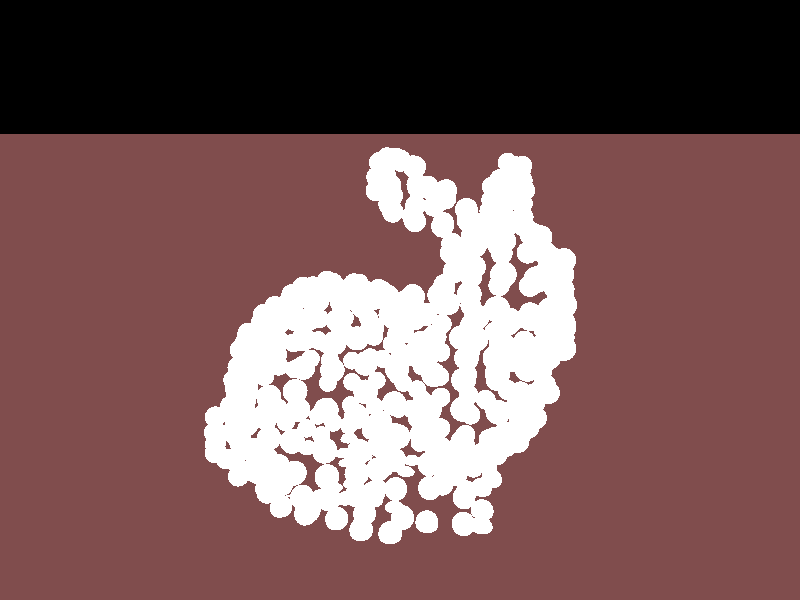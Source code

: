 camera {
    location <-1.711963, 4.333467, 10.445557>
    up <0.042266, 0.963630, -0.263875>
    right <1.316552, 0, 0.210877>
    look_at <0.421718, 0.592129, -2.875471>
}

light_source { <0, 0, 4> color rgb <1.0, 1.0, 1.0> }
light_source { <0, 0, -4> color rgb <1.0, 1.0, 1.0> }

plane { <0, 1, 0>, -2.25
    pigment { color rgb <0.5, 0.3, 0.3> }
    finish { ambient 0.2 diffuse 0.4 specular 0.0 roughness 0.05 }
}
    //finish { ambient 0.2 diffuse 0.6 specular 0.2 roughness 0.05 }

// ===== begin export of bun_zipper_res4.obj (453 verts) to spheres =====

sphere { <-0.25242182248784, 1.4702436565844, -0.14246467095896>, 0.2
	pigment { color rgb <1.0, 1.0, 1.0> }
	finish { ambient 0.6 diffuse 0.35 specular 0.1 roughness 0.05 }
}

sphere { <-0.83458205052257, 1.6822529555343, -0.11840810560874>, 0.2
	pigment { color rgb <1.0, 1.0, 1.0> }
	finish { ambient 0.6 diffuse 0.35 specular 0.1 roughness 0.05 }
}

sphere { <-1.856726474684, 2.2717253410226, 1.4246734531152>, 0.2
	pigment { color rgb <1.0, 1.0, 1.0> }
	finish { ambient 0.6 diffuse 0.35 specular 0.1 roughness 0.05 }
}

sphere { <0.83882032624974, 1.6473795892172, 0.40919217834931>, 0.2
	pigment { color rgb <1.0, 1.0, 1.0> }
	finish { ambient 0.6 diffuse 0.35 specular 0.1 roughness 0.05 }
}

sphere { <0.3474779591325, 1.5268804264467, -0.13727260649489>, 0.2
	pigment { color rgb <1.0, 1.0, 1.0> }
	finish { ambient 0.6 diffuse 0.35 specular 0.1 roughness 0.05 }
}

sphere { <2.5284911716762, 0.63648463806123, 1.0173127287044>, 0.2
	pigment { color rgb <1.0, 1.0, 1.0> }
	finish { ambient 0.6 diffuse 0.35 specular 0.1 roughness 0.05 }
}

sphere { <2.8329192180866, 0.55756525820725, 0.38509234579522>, 0.2
	pigment { color rgb <1.0, 1.0, 1.0> }
	finish { ambient 0.6 diffuse 0.35 specular 0.1 roughness 0.05 }
}

sphere { <-0.20733739605809, 0.6056783889077, 1.3643157037203>, 0.2
	pigment { color rgb <1.0, 1.0, 1.0> }
	finish { ambient 0.6 diffuse 0.35 specular 0.1 roughness 0.05 }
}

sphere { <2.4146118910974, 1.1357016362823, 0.44847879946084>, 0.2
	pigment { color rgb <1.0, 1.0, 1.0> }
	finish { ambient 0.6 diffuse 0.35 specular 0.1 roughness 0.05 }
}

sphere { <-1.6741821415678, 2.9018256309423, -1.0968959210681>, 0.2
	pigment { color rgb <1.0, 1.0, 1.0> }
	finish { ambient 0.6 diffuse 0.35 specular 0.1 roughness 0.05 }
}

sphere { <3.0327271655459, 0.020100051767448, -0.14562317684128>, 0.2
	pigment { color rgb <1.0, 1.0, 1.0> }
	finish { ambient 0.6 diffuse 0.35 specular 0.1 roughness 0.05 }
}

sphere { <-0.27202186583973, 3.3779379422982, -0.63999424822923>, 0.2
	pigment { color rgb <1.0, 1.0, 1.0> }
	finish { ambient 0.6 diffuse 0.35 specular 0.1 roughness 0.05 }
}

sphere { <-2.572841965892, 1.8066028994489, 1.6690898877617>, 0.2
	pigment { color rgb <1.0, 1.0, 1.0> }
	finish { ambient 0.6 diffuse 0.35 specular 0.1 roughness 0.05 }
}

sphere { <-1.8806965056265, 1.2862715057406, 1.8741331668889>, 0.2
	pigment { color rgb <1.0, 1.0, 1.0> }
	finish { ambient 0.6 diffuse 0.35 specular 0.1 roughness 0.05 }
}

sphere { <1.3561230156874, 1.6744648588381, 0.40599040526313>, 0.2
	pigment { color rgb <1.0, 1.0, 1.0> }
	finish { ambient 0.6 diffuse 0.35 specular 0.1 roughness 0.05 }
}

sphere { <2.8491876867407, 0.55462308834427, -0.087904726882279>, 0.2
	pigment { color rgb <1.0, 1.0, 1.0> }
	finish { ambient 0.6 diffuse 0.35 specular 0.1 roughness 0.05 }
}

sphere { <2.7743786912541, 0.4256435536158, -0.56561792478131>, 0.2
	pigment { color rgb <1.0, 1.0, 1.0> }
	finish { ambient 0.6 diffuse 0.35 specular 0.1 roughness 0.05 }
}

sphere { <-2.8583622442124, 1.8091123972732, 0.37475148407093>, 0.2
	pigment { color rgb <1.0, 1.0, 1.0> }
	finish { ambient 0.6 diffuse 0.35 specular 0.1 roughness 0.05 }
}

sphere { <-2.4439056983674, 0.64219590897172, 0.97672809147689>, 0.2
	pigment { color rgb <1.0, 1.0, 1.0> }
	finish { ambient 0.6 diffuse 0.35 specular 0.1 roughness 0.05 }
}

sphere { <-1.8098680928957, 2.7618129592277, 0.40862970469904>, 0.2
	pigment { color rgb <1.0, 1.0, 1.0> }
	finish { ambient 0.6 diffuse 0.35 specular 0.1 roughness 0.05 }
}

sphere { <-2.344261327861, 2.6198965305429, 0.92978317528086>, 0.2
	pigment { color rgb <1.0, 1.0, 1.0> }
	finish { ambient 0.6 diffuse 0.35 specular 0.1 roughness 0.05 }
}

sphere { <1.3563393517067, 1.3058282818886, 1.1329659646418>, 0.2
	pigment { color rgb <1.0, 1.0, 1.0> }
	finish { ambient 0.6 diffuse 0.35 specular 0.1 roughness 0.05 }
}

sphere { <-1.1355054534198, 2.2792105672916, 0.43433042379622>, 0.2
	pigment { color rgb <1.0, 1.0, 1.0> }
	finish { ambient 0.6 diffuse 0.35 specular 0.1 roughness 0.05 }
}

sphere { <-2.2754232065081, 1.7404906119397, 1.856480147711>, 0.2
	pigment { color rgb <1.0, 1.0, 1.0> }
	finish { ambient 0.6 diffuse 0.35 specular 0.1 roughness 0.05 }
}

sphere { <0.84288744341327, 1.5407691988881, 0.82295644893245>, 0.2
	pigment { color rgb <1.0, 1.0, 1.0> }
	finish { ambient 0.6 diffuse 0.35 specular 0.1 roughness 0.05 }
}

sphere { <-0.9745947222372, 1.5999154665748, 0.8014526486104>, 0.2
	pigment { color rgb <1.0, 1.0, 1.0> }
	finish { ambient 0.6 diffuse 0.35 specular 0.1 roughness 0.05 }
}

sphere { <-2.4679189965137, 0.021181731864132, -0.60581315717405>, 0.2
	pigment { color rgb <1.0, 1.0, 1.0> }
	finish { ambient 0.6 diffuse 0.35 specular 0.1 roughness 0.05 }
}

sphere { <1.8530468521035, 1.53038506996, 0.43671012000893>, 0.2
	pigment { color rgb <1.0, 1.0, 1.0> }
	finish { ambient 0.6 diffuse 0.35 specular 0.1 roughness 0.05 }
}

sphere { <-2.8253061004578, 1.2106837005844, -0.076222581838104>, 0.2
	pigment { color rgb <1.0, 1.0, 1.0> }
	finish { ambient 0.6 diffuse 0.35 specular 0.1 roughness 0.05 }
}

sphere { <-0.17376204585705, 3.7515502476925, -0.70619307014622>, 0.2
	pigment { color rgb <1.0, 1.0, 1.0> }
	finish { ambient 0.6 diffuse 0.35 specular 0.1 roughness 0.05 }
}

sphere { <-2.3537801127118, 2.2255159672923, 1.4822188342587>, 0.2
	pigment { color rgb <1.0, 1.0, 1.0> }
	finish { ambient 0.6 diffuse 0.35 specular 0.1 roughness 0.05 }
}

sphere { <0.30719619233203, 0.6925156670694, 1.4307741288605>, 0.2
	pigment { color rgb <1.0, 1.0, 1.0> }
	finish { ambient 0.6 diffuse 0.35 specular 0.1 roughness 0.05 }
}

sphere { <0.2230414808101, 3.8733906937829, -1.1582055489481>, 0.2
	pigment { color rgb <1.0, 1.0, 1.0> }
	finish { ambient 0.6 diffuse 0.35 specular 0.1 roughness 0.05 }
}

sphere { <-0.53287983795578, 3.2737505153857, -0.9294085748977>, 0.2
	pigment { color rgb <1.0, 1.0, 1.0> }
	finish { ambient 0.6 diffuse 0.35 specular 0.1 roughness 0.05 }
}

sphere { <1.350368477573, 1.5462208665754, 0.84199401863407>, 0.2
	pigment { color rgb <1.0, 1.0, 1.0> }
	finish { ambient 0.6 diffuse 0.35 specular 0.1 roughness 0.05 }
}

sphere { <-0.78534397252156, 1.6307649829321, 0.39335638173387>, 0.2
	pigment { color rgb <1.0, 1.0, 1.0> }
	finish { ambient 0.6 diffuse 0.35 specular 0.1 roughness 0.05 }
}

sphere { <1.9149189536337, 1.1915163292712, 1.0369993064641>, 0.2
	pigment { color rgb <1.0, 1.0, 1.0> }
	finish { ambient 0.6 diffuse 0.35 specular 0.1 roughness 0.05 }
}

sphere { <-0.80572282554307, 3.232560137304, -0.26491085790347>, 0.2
	pigment { color rgb <1.0, 1.0, 1.0> }
	finish { ambient 0.6 diffuse 0.35 specular 0.1 roughness 0.05 }
}

sphere { <-2.78740402987, 1.7340437985634, -0.059910845980126>, 0.2
	pigment { color rgb <1.0, 1.0, 1.0> }
	finish { ambient 0.6 diffuse 0.35 specular 0.1 roughness 0.05 }
}

sphere { <-1.3829938595408, 2.2786913608452, 0.99853476222602>, 0.2
	pigment { color rgb <1.0, 1.0, 1.0> }
	finish { ambient 0.6 diffuse 0.35 specular 0.1 roughness 0.05 }
}

sphere { <3.0135597942326, 0.048872742339213, 0.39807250695541>, 0.2
	pigment { color rgb <1.0, 1.0, 1.0> }
	finish { ambient 0.6 diffuse 0.35 specular 0.1 roughness 0.05 }
}

sphere { <2.8825467009224, -0.0065092786109505, 0.87046383877877>, 0.2
	pigment { color rgb <1.0, 1.0, 1.0> }
	finish { ambient 0.6 diffuse 0.35 specular 0.1 roughness 0.05 }
}

sphere { <-1.3415871454398, 2.6930181050786, 0.36501636320078>, 0.2
	pigment { color rgb <1.0, 1.0, 1.0> }
	finish { ambient 0.6 diffuse 0.35 specular 0.1 roughness 0.05 }
}

sphere { <0.20655667613665, 2.9183537028196, -0.67568969141976>, 0.2
	pigment { color rgb <1.0, 1.0, 1.0> }
	finish { ambient 0.6 diffuse 0.35 specular 0.1 roughness 0.05 }
}

sphere { <-2.059563126414, -1.1557294805307, 0.42087432339349>, 0.2
	pigment { color rgb <1.0, 1.0, 1.0> }
	finish { ambient 0.6 diffuse 0.35 specular 0.1 roughness 0.05 }
}

sphere { <-1.817612922388, 2.7229157429509, -0.1136919803872>, 0.2
	pigment { color rgb <1.0, 1.0, 1.0> }
	finish { ambient 0.6 diffuse 0.35 specular 0.1 roughness 0.05 }
}

sphere { <-2.8166093924804, 1.1373890572331, 1.4180103037196>, 0.2
	pigment { color rgb <1.0, 1.0, 1.0> }
	finish { ambient 0.6 diffuse 0.35 specular 0.1 roughness 0.05 }
}

sphere { <2.2802672230894, 1.1094384435349, 0.87301660380694>, 0.2
	pigment { color rgb <1.0, 1.0, 1.0> }
	finish { ambient 0.6 diffuse 0.35 specular 0.1 roughness 0.05 }
}

sphere { <2.9116655291251, -0.029613965476097, -0.60620256200886>, 0.2
	pigment { color rgb <1.0, 1.0, 1.0> }
	finish { ambient 0.6 diffuse 0.35 specular 0.1 roughness 0.05 }
}

sphere { <-1.9393668340706, 3.1576213402059, -1.2074868941529>, 0.2
	pigment { color rgb <1.0, 1.0, 1.0> }
	finish { ambient 0.6 diffuse 0.35 specular 0.1 roughness 0.05 }
}

sphere { <0.83085916073815, 1.3155634027588, 1.1398887172605>, 0.2
	pigment { color rgb <1.0, 1.0, 1.0> }
	finish { ambient 0.6 diffuse 0.35 specular 0.1 roughness 0.05 }
}

sphere { <2.3970886735311, 0.041344248866301, 1.4583786049279>, 0.2
	pigment { color rgb <1.0, 1.0, 1.0> }
	finish { ambient 0.6 diffuse 0.35 specular 0.1 roughness 0.05 }
}

sphere { <0.3407282753292, 3.0201614335194, -0.99474205273735>, 0.2
	pigment { color rgb <1.0, 1.0, 1.0> }
	finish { ambient 0.6 diffuse 0.35 specular 0.1 roughness 0.05 }
}

sphere { <-2.2070610243977, 3.4167053569633, -2.1436161170262>, 0.2
	pigment { color rgb <1.0, 1.0, 1.0> }
	finish { ambient 0.6 diffuse 0.35 specular 0.1 roughness 0.05 }
}

sphere { <-2.5975475393002, 0.56518028608789, -0.21835534654224>, 0.2
	pigment { color rgb <1.0, 1.0, 1.0> }
	finish { ambient 0.6 diffuse 0.35 specular 0.1 roughness 0.05 }
}

sphere { <2.7012138495145, 0.78398253604491, 0.53137876207061>, 0.2
	pigment { color rgb <1.0, 1.0, 1.0> }
	finish { ambient 0.6 diffuse 0.35 specular 0.1 roughness 0.05 }
}

sphere { <0.81303307274482, -2.1458561738304, 1.6656717786562>, 0.2
	pigment { color rgb <1.0, 1.0, 1.0> }
	finish { ambient 0.6 diffuse 0.35 specular 0.1 roughness 0.05 }
}

sphere { <1.3752903870006, -2.1037571844675, 1.6607825846192>, 0.2
	pigment { color rgb <1.0, 1.0, 1.0> }
	finish { ambient 0.6 diffuse 0.35 specular 0.1 roughness 0.05 }
}

sphere { <-1.3212515596221, 2.8245936720391, -0.081198310282845>, 0.2
	pigment { color rgb <1.0, 1.0, 1.0> }
	finish { ambient 0.6 diffuse 0.35 specular 0.1 roughness 0.05 }
}

sphere { <-2.845122479829, 1.1462588340259, 0.9260189285444>, 0.2
	pigment { color rgb <1.0, 1.0, 1.0> }
	finish { ambient 0.6 diffuse 0.35 specular 0.1 roughness 0.05 }
}

sphere { <-1.4764077526903, 1.5588548901047, 1.3638397644778>, 0.2
	pigment { color rgb <1.0, 1.0, 1.0> }
	finish { ambient 0.6 diffuse 0.35 specular 0.1 roughness 0.05 }
}

sphere { <0.33553621086512, 1.5265342888158, 0.41083633209627>, 0.2
	pigment { color rgb <1.0, 1.0, 1.0> }
	finish { ambient 0.6 diffuse 0.35 specular 0.1 roughness 0.05 }
}

sphere { <-1.7845567786334, 2.66125997744, 0.97041107971227>, 0.2
	pigment { color rgb <1.0, 1.0, 1.0> }
	finish { ambient 0.6 diffuse 0.35 specular 0.1 roughness 0.05 }
}

sphere { <-0.7898004945199, 3.3365312281972, -0.60330365934975>, 0.2
	pigment { color rgb <1.0, 1.0, 1.0> }
	finish { ambient 0.6 diffuse 0.35 specular 0.1 roughness 0.05 }
}

sphere { <-1.3797055520469, -2.1235735638387, 1.4892713884891>, 0.2
	pigment { color rgb <1.0, 1.0, 1.0> }
	finish { ambient 0.6 diffuse 0.35 specular 0.1 roughness 0.05 }
}

sphere { <-2.2061524131165, 2.8079357985502, -1.0959873097869>, 0.2
	pigment { color rgb <1.0, 1.0, 1.0> }
	finish { ambient 0.6 diffuse 0.35 specular 0.1 roughness 0.05 }
}

sphere { <-0.7813201225619, 2.7572699028216, -0.098808062256843>, 0.2
	pigment { color rgb <1.0, 1.0, 1.0> }
	finish { ambient 0.6 diffuse 0.35 specular 0.1 roughness 0.05 }
}

sphere { <-0.74956199492329, -2.1702156096077, 1.4822621014626>, 0.2
	pigment { color rgb <1.0, 1.0, 1.0> }
	finish { ambient 0.6 diffuse 0.35 specular 0.1 roughness 0.05 }
}

sphere { <-0.0013855056496686, -0.1584204313891, 1.8146840287752>, 0.2
	pigment { color rgb <1.0, 1.0, 1.0> }
	finish { ambient 0.6 diffuse 0.35 specular 0.1 roughness 0.05 }
}

sphere { <0.48498113302283, 1.4687725716529, 0.78747734176125>, 0.2
	pigment { color rgb <1.0, 1.0, 1.0> }
	finish { ambient 0.6 diffuse 0.35 specular 0.1 roughness 0.05 }
}

sphere { <-2.7202100622641, -0.10619691632125, -0.063848161532052>, 0.2
	pigment { color rgb <1.0, 1.0, 1.0> }
	finish { ambient 0.6 diffuse 0.35 specular 0.1 roughness 0.05 }
}

sphere { <-1.8813455136845, 2.831819295085, -0.66275279746344>, 0.2
	pigment { color rgb <1.0, 1.0, 1.0> }
	finish { ambient 0.6 diffuse 0.35 specular 0.1 roughness 0.05 }
}

sphere { <-1.8423184957962, 2.1873110262774, -0.69303984017056>, 0.2
	pigment { color rgb <1.0, 1.0, 1.0> }
	finish { ambient 0.6 diffuse 0.35 specular 0.1 roughness 0.05 }
}

sphere { <1.9142266783719, 0.60442363999555, 1.4385622255566>, 0.2
	pigment { color rgb <1.0, 1.0, 1.0> }
	finish { ambient 0.6 diffuse 0.35 specular 0.1 roughness 0.05 }
}

sphere { <-0.48022365084925, 3.4138497215081, -0.34166687756409>, 0.2
	pigment { color rgb <1.0, 1.0, 1.0> }
	finish { ambient 0.6 diffuse 0.35 specular 0.1 roughness 0.05 }
}

sphere { <-1.7759898722676, 1.0762524981686, -0.79238134024992>, 0.2
	pigment { color rgb <1.0, 1.0, 1.0> }
	finish { ambient 0.6 diffuse 0.35 specular 0.1 roughness 0.05 }
}

sphere { <-1.8549957865293, 3.3780677439098, -2.2559810454696>, 0.2
	pigment { color rgb <1.0, 1.0, 1.0> }
	finish { ambient 0.6 diffuse 0.35 specular 0.1 roughness 0.05 }
}

sphere { <-2.8356036949782, 2.3245978641484, 0.45847352355419>, 0.2
	pigment { color rgb <1.0, 1.0, 1.0> }
	finish { ambient 0.6 diffuse 0.35 specular 0.1 roughness 0.05 }
}

sphere { <1.3920780621011, 1.0175389025207, 1.313866144011>, 0.2
	pigment { color rgb <1.0, 1.0, 1.0> }
	finish { ambient 0.6 diffuse 0.35 specular 0.1 roughness 0.05 }
}

sphere { <2.4403558773984, 0.032301403258032, -1.1353171981023>, 0.2
	pigment { color rgb <1.0, 1.0, 1.0> }
	finish { ambient 0.6 diffuse 0.35 specular 0.1 roughness 0.05 }
}

sphere { <1.3450033442935, 0.58698695683702, 1.5190824919537>, 0.2
	pigment { color rgb <1.0, 1.0, 1.0> }
	finish { ambient 0.6 diffuse 0.35 specular 0.1 roughness 0.05 }
}

sphere { <-1.9584476709761, 1.6574175805144, 1.8089294906608>, 0.2
	pigment { color rgb <1.0, 1.0, 1.0> }
	finish { ambient 0.6 diffuse 0.35 specular 0.1 roughness 0.05 }
}

sphere { <1.3569883597647, 1.6672825029962, -0.11451405726068>, 0.2
	pigment { color rgb <1.0, 1.0, 1.0> }
	finish { ambient 0.6 diffuse 0.35 specular 0.1 roughness 0.05 }
}

sphere { <1.8955352463012, -2.163595727416, 1.4726135150002>, 0.2
	pigment { color rgb <1.0, 1.0, 1.0> }
	finish { ambient 0.6 diffuse 0.35 specular 0.1 roughness 0.05 }
}

sphere { <1.7383022274474, -0.058343388843995, 1.8399088086298>, 0.2
	pigment { color rgb <1.0, 1.0, 1.0> }
	finish { ambient 0.6 diffuse 0.35 specular 0.1 roughness 0.05 }
}

sphere { <0.83964240312322, 0.99884747045, 1.3742238934059>, 0.2
	pigment { color rgb <1.0, 1.0, 1.0> }
	finish { ambient 0.6 diffuse 0.35 specular 0.1 roughness 0.05 }
}

sphere { <-2.4118447003017, 1.1097413139619, -0.52079310157477>, 0.2
	pigment { color rgb <1.0, 1.0, 1.0> }
	finish { ambient 0.6 diffuse 0.35 specular 0.1 roughness 0.05 }
}

sphere { <-2.3067919293119, 2.2477553100801, -0.5336001939195>, 0.2
	pigment { color rgb <1.0, 1.0, 1.0> }
	finish { ambient 0.6 diffuse 0.35 specular 0.1 roughness 0.05 }
}

sphere { <1.3502819431653, 0.60152473733644, -1.2694022628871>, 0.2
	pigment { color rgb <1.0, 1.0, 1.0> }
	finish { ambient 0.6 diffuse 0.35 specular 0.1 roughness 0.05 }
}

sphere { <0.26444819491112, 1.1911269244364, 1.0541763863994>, 0.2
	pigment { color rgb <1.0, 1.0, 1.0> }
	finish { ambient 0.6 diffuse 0.35 specular 0.1 roughness 0.05 }
}

sphere { <0.84184903052045, 1.6394616909095, -0.10763457184578>, 0.2
	pigment { color rgb <1.0, 1.0, 1.0> }
	finish { ambient 0.6 diffuse 0.35 specular 0.1 roughness 0.05 }
}

sphere { <-2.7666790392176, 2.1815997553669, 0.89092922620801>, 0.2
	pigment { color rgb <1.0, 1.0, 1.0> }
	finish { ambient 0.6 diffuse 0.35 specular 0.1 roughness 0.05 }
}

sphere { <0.76855438716922, 1.3391007616626, -0.78995837683335>, 0.2
	pigment { color rgb <1.0, 1.0, 1.0> }
	finish { ambient 0.6 diffuse 0.35 specular 0.1 roughness 0.05 }
}

sphere { <-1.8967486382613, 3.7468773896748, -2.7135317263665>, 0.2
	pigment { color rgb <1.0, 1.0, 1.0> }
	finish { ambient 0.6 diffuse 0.35 specular 0.1 roughness 0.05 }
}

sphere { <-0.19418416608243, 1.3814593542487, 0.54193595981424>, 0.2
	pigment { color rgb <1.0, 1.0, 1.0> }
	finish { ambient 0.6 diffuse 0.35 specular 0.1 roughness 0.05 }
}

sphere { <-2.5717602857953, 2.4516736419067, 1.0526187670602>, 0.2
	pigment { color rgb <1.0, 1.0, 1.0> }
	finish { ambient 0.6 diffuse 0.35 specular 0.1 roughness 0.05 }
}

sphere { <-2.7459107813612, -0.058473190455597, 0.40936524716478>, 0.2
	pigment { color rgb <1.0, 1.0, 1.0> }
	finish { ambient 0.6 diffuse 0.35 specular 0.1 roughness 0.05 }
}

sphere { <-0.22499041523596, 1.3006362174245, -0.64034038586017>, 0.2
	pigment { color rgb <1.0, 1.0, 1.0> }
	finish { ambient 0.6 diffuse 0.35 specular 0.1 roughness 0.05 }
}

sphere { <-0.23070168614644, 1.1104768564277, 0.95946447713384>, 0.2
	pigment { color rgb <1.0, 1.0, 1.0> }
	finish { ambient 0.6 diffuse 0.35 specular 0.1 roughness 0.05 }
}

sphere { <-2.279014384429, 1.2257406875302, 1.8586867751083>, 0.2
	pigment { color rgb <1.0, 1.0, 1.0> }
	finish { ambient 0.6 diffuse 0.35 specular 0.1 roughness 0.05 }
}

sphere { <2.538009956527, 0.69982782452298, -0.68680936281367>, 0.2
	pigment { color rgb <1.0, 1.0, 1.0> }
	finish { ambient 0.6 diffuse 0.35 specular 0.1 roughness 0.05 }
}

sphere { <-1.8311988244023, 0.024599840969649, -1.0956411721559>, 0.2
	pigment { color rgb <1.0, 1.0, 1.0> }
	finish { ambient 0.6 diffuse 0.35 specular 0.1 roughness 0.05 }
}

sphere { <-2.1753894311668, -0.049387077643461, -0.9578783950424>, 0.2
	pigment { color rgb <1.0, 1.0, 1.0> }
	finish { ambient 0.6 diffuse 0.35 specular 0.1 roughness 0.05 }
}

sphere { <-2.4677026604944, 0.12065303355509, 0.97984333015534>, 0.2
	pigment { color rgb <1.0, 1.0, 1.0> }
	finish { ambient 0.6 diffuse 0.35 specular 0.1 roughness 0.05 }
}

sphere { <-2.6094460203637, 1.9288327503741, -0.28213120504266>, 0.2
	pigment { color rgb <1.0, 1.0, 1.0> }
	finish { ambient 0.6 diffuse 0.35 specular 0.1 roughness 0.05 }
}

sphere { <-0.16839691257751, -2.1870898191159, 1.8585569734967>, 0.2
	pigment { color rgb <1.0, 1.0, 1.0> }
	finish { ambient 0.6 diffuse 0.35 specular 0.1 roughness 0.05 }
}

sphere { <0.33125275768226, -2.160653557553, 1.8709746610066>, 0.2
	pigment { color rgb <1.0, 1.0, 1.0> }
	finish { ambient 0.6 diffuse 0.35 specular 0.1 roughness 0.05 }
}

sphere { <-1.7441452102213, 3.404417471065, -2.816074999532>, 0.2
	pigment { color rgb <1.0, 1.0, 1.0> }
	finish { ambient 0.6 diffuse 0.35 specular 0.1 roughness 0.05 }
}

sphere { <-0.19314575318961, 3.4000042162706, -1.0817956669184>, 0.2
	pigment { color rgb <1.0, 1.0, 1.0> }
	finish { ambient 0.6 diffuse 0.35 specular 0.1 roughness 0.05 }
}

sphere { <-1.335313400879, 1.8470577350649, 1.0645605153275>, 0.2
	pigment { color rgb <1.0, 1.0, 1.0> }
	finish { ambient 0.6 diffuse 0.35 specular 0.1 roughness 0.05 }
}

sphere { <-1.783691434556, 1.7608694649612, 1.5689695780127>, 0.2
	pigment { color rgb <1.0, 1.0, 1.0> }
	finish { ambient 0.6 diffuse 0.35 specular 0.1 roughness 0.05 }
}

sphere { <-0.74203350145038, 2.7309201756664, -0.68949192945344>, 0.2
	pigment { color rgb <1.0, 1.0, 1.0> }
	finish { ambient 0.6 diffuse 0.35 specular 0.1 roughness 0.05 }
}

sphere { <-1.2609370774311, -0.90270287231466, 1.3526335586761>, 0.2
	pigment { color rgb <1.0, 1.0, 1.0> }
	finish { ambient 0.6 diffuse 0.35 specular 0.1 roughness 0.05 }
}

sphere { <-0.68916097832452, -0.070588007538446, -1.3425671046267>, 0.2
	pigment { color rgb <1.0, 1.0, 1.0> }
	finish { ambient 0.6 diffuse 0.35 specular 0.1 roughness 0.05 }
}

sphere { <0.35046339619934, -0.0063362097954816, 1.9547832348976>, 0.2
	pigment { color rgb <1.0, 1.0, 1.0> }
	finish { ambient 0.6 diffuse 0.35 specular 0.1 roughness 0.05 }
}

sphere { <0.83968567032708, 0.073881186174522, 1.9826040469843>, 0.2
	pigment { color rgb <1.0, 1.0, 1.0> }
	finish { ambient 0.6 diffuse 0.35 specular 0.1 roughness 0.05 }
}

sphere { <2.9317847789234, -1.0845981973729, 0.91459638672343>, 0.2
	pigment { color rgb <1.0, 1.0, 1.0> }
	finish { ambient 0.6 diffuse 0.35 specular 0.1 roughness 0.05 }
}

sphere { <2.3347838999622, 1.063748276251, -0.53476840842392>, 0.2
	pigment { color rgb <1.0, 1.0, 1.0> }
	finish { ambient 0.6 diffuse 0.35 specular 0.1 roughness 0.05 }
}

sphere { <-0.33718227486391, -2.0443513135577, 1.5867523988022>, 0.2
	pigment { color rgb <1.0, 1.0, 1.0> }
	finish { ambient 0.6 diffuse 0.35 specular 0.1 roughness 0.05 }
}

sphere { <-1.2353661599455, 1.1354420330591, 1.1652432987268>, 0.2
	pigment { color rgb <1.0, 1.0, 1.0> }
	finish { ambient 0.6 diffuse 0.35 specular 0.1 roughness 0.05 }
}

sphere { <2.9274580585367, -0.55245485700874, -0.61598095008287>, 0.2
	pigment { color rgb <1.0, 1.0, 1.0> }
	finish { ambient 0.6 diffuse 0.35 specular 0.1 roughness 0.05 }
}

sphere { <2.3846709860212, -2.1535577361188, 0.95431567987362>, 0.2
	pigment { color rgb <1.0, 1.0, 1.0> }
	finish { ambient 0.6 diffuse 0.35 specular 0.1 roughness 0.05 }
}

sphere { <-0.26721920621046, 0.15617540793016, -1.3898148912498>, 0.2
	pigment { color rgb <1.0, 1.0, 1.0> }
	finish { ambient 0.6 diffuse 0.35 specular 0.1 roughness 0.05 }
}

sphere { <2.7504086603116, 0.55371447706305, 0.78977050356622>, 0.2
	pigment { color rgb <1.0, 1.0, 1.0> }
	finish { ambient 0.6 diffuse 0.35 specular 0.1 roughness 0.05 }
}

sphere { <-0.13460522635713, -0.079241448311908, -1.6236741281527>, 0.2
	pigment { color rgb <1.0, 1.0, 1.0> }
	finish { ambient 0.6 diffuse 0.35 specular 0.1 roughness 0.05 }
}

sphere { <0.34912211287946, -2.0997333345078, 1.506924407667>, 0.2
	pigment { color rgb <1.0, 1.0, 1.0> }
	finish { ambient 0.6 diffuse 0.35 specular 0.1 roughness 0.05 }
}

sphere { <1.2614976408295, -1.9283519399894, 1.806939199283>, 0.2
	pigment { color rgb <1.0, 1.0, 1.0> }
	finish { ambient 0.6 diffuse 0.35 specular 0.1 roughness 0.05 }
}

sphere { <2.9705089263847, -2.0116845746378, 0.83866244393629>, 0.2
	pigment { color rgb <1.0, 1.0, 1.0> }
	finish { ambient 0.6 diffuse 0.35 specular 0.1 roughness 0.05 }
}

sphere { <0.088956416025287, 3.8471275010354, -0.8536909681299>, 0.2
	pigment { color rgb <1.0, 1.0, 1.0> }
	finish { ambient 0.6 diffuse 0.35 specular 0.1 roughness 0.05 }
}

sphere { <0.85504552769998, -1.5498071733542, 1.9660759751069>, 0.2
	pigment { color rgb <1.0, 1.0, 1.0> }
	finish { ambient 0.6 diffuse 0.35 specular 0.1 roughness 0.05 }
}

sphere { <1.3275233939311, -1.5854593493409, 1.9403752560098>, 0.2
	pigment { color rgb <1.0, 1.0, 1.0> }
	finish { ambient 0.6 diffuse 0.35 specular 0.1 roughness 0.05 }
}

sphere { <-2.7229791633116, 0.58123241872267, 0.38318858882506>, 0.2
	pigment { color rgb <1.0, 1.0, 1.0> }
	finish { ambient 0.6 diffuse 0.35 specular 0.1 roughness 0.05 }
}

sphere { <-1.3520578087757, -1.9602398692396, 0.95790685779461>, 0.2
	pigment { color rgb <1.0, 1.0, 1.0> }
	finish { ambient 0.6 diffuse 0.35 specular 0.1 roughness 0.05 }
}

sphere { <-0.18328083070786, -1.6443460138043, 1.3608975946148>, 0.2
	pigment { color rgb <1.0, 1.0, 1.0> }
	finish { ambient 0.6 diffuse 0.35 specular 0.1 roughness 0.05 }
}

sphere { <0.83998854075416, 0.58728982726409, 1.5414083691492>, 0.2
	pigment { color rgb <1.0, 1.0, 1.0> }
	finish { ambient 0.6 diffuse 0.35 specular 0.1 roughness 0.05 }
}

sphere { <0.17202944745053, -1.6279477435386, 1.5662437441691>, 0.2
	pigment { color rgb <1.0, 1.0, 1.0> }
	finish { ambient 0.6 diffuse 0.35 specular 0.1 roughness 0.05 }
}

sphere { <0.39974474140422, -1.5094821393499, 1.8372262419901>, 0.2
	pigment { color rgb <1.0, 1.0, 1.0> }
	finish { ambient 0.6 diffuse 0.35 specular 0.1 roughness 0.05 }
}

sphere { <-1.3604083791221, 2.339395247871, -0.47960272349309>, 0.2
	pigment { color rgb <1.0, 1.0, 1.0> }
	finish { ambient 0.6 diffuse 0.35 specular 0.1 roughness 0.05 }
}

sphere { <-2.9317434219714, 1.1571189021966, 0.41334582992057>, 0.2
	pigment { color rgb <1.0, 1.0, 1.0> }
	finish { ambient 0.6 diffuse 0.35 specular 0.1 roughness 0.05 }
}

sphere { <-1.5781289489824, 2.8596833743755, -1.6331063785957>, 0.2
	pigment { color rgb <1.0, 1.0, 1.0> }
	finish { ambient 0.6 diffuse 0.35 specular 0.1 roughness 0.05 }
}

sphere { <-2.6046000935306, 0.62809080051097, 0.57490556916113>, 0.2
	pigment { color rgb <1.0, 1.0, 1.0> }
	finish { ambient 0.6 diffuse 0.35 specular 0.1 roughness 0.05 }
}

sphere { <2.5550139676468, -1.6558118228292, 1.1527390768091>, 0.2
	pigment { color rgb <1.0, 1.0, 1.0> }
	finish { ambient 0.6 diffuse 0.35 specular 0.1 roughness 0.05 }
}

sphere { <2.9490483932665, -1.570099491968, 1.0002221831768>, 0.2
	pigment { color rgb <1.0, 1.0, 1.0> }
	finish { ambient 0.6 diffuse 0.35 specular 0.1 roughness 0.05 }
}

sphere { <-0.78188259621218, 1.0759496277416, 1.0064959277376>, 0.2
	pigment { color rgb <1.0, 1.0, 1.0> }
	finish { ambient 0.6 diffuse 0.35 specular 0.1 roughness 0.05 }
}

sphere { <-1.8478566978912, 2.7863021966166, -2.2091659308852>, 0.2
	pigment { color rgb <1.0, 1.0, 1.0> }
	finish { ambient 0.6 diffuse 0.35 specular 0.1 roughness 0.05 }
}

sphere { <2.2769789155954, 0.46869442146378, 1.3527200930839>, 0.2
	pigment { color rgb <1.0, 1.0, 1.0> }
	finish { ambient 0.6 diffuse 0.35 specular 0.1 roughness 0.05 }
}

sphere { <-0.17328610661451, 3.730176248982, -0.99504492316442>, 0.2
	pigment { color rgb <1.0, 1.0, 1.0> }
	finish { ambient 0.6 diffuse 0.35 specular 0.1 roughness 0.05 }
}

sphere { <-2.2015228223027, -0.047569855081033, 1.2937036270089>, 0.2
	pigment { color rgb <1.0, 1.0, 1.0> }
	finish { ambient 0.6 diffuse 0.35 specular 0.1 roughness 0.05 }
}

sphere { <0.27085174108348, 0.27135270462495, 1.6106791625408>, 0.2
	pigment { color rgb <1.0, 1.0, 1.0> }
	finish { ambient 0.6 diffuse 0.35 specular 0.1 roughness 0.05 }
}

sphere { <-1.1986323038622, -1.5395961132416, 0.90663522121184>, 0.2
	pigment { color rgb <1.0, 1.0, 1.0> }
	finish { ambient 0.6 diffuse 0.35 specular 0.1 roughness 0.05 }
}

sphere { <-0.77058985600281, -1.5898726041354, 1.3258078922784>, 0.2
	pigment { color rgb <1.0, 1.0, 1.0> }
	finish { ambient 0.6 diffuse 0.35 specular 0.1 roughness 0.05 }
}

sphere { <-2.5059508687131, 1.008971996155, 1.6608691190269>, 0.2
	pigment { color rgb <1.0, 1.0, 1.0> }
	finish { ambient 0.6 diffuse 0.35 specular 0.1 roughness 0.05 }
}

sphere { <1.7229856372783, 1.5038622739893, 0.77255015642703>, 0.2
	pigment { color rgb <1.0, 1.0, 1.0> }
	finish { ambient 0.6 diffuse 0.35 specular 0.1 roughness 0.05 }
}

sphere { <-0.58423800894628, 1.3602151571498, 0.71548071452604>, 0.2
	pigment { color rgb <1.0, 1.0, 1.0> }
	finish { ambient 0.6 diffuse 0.35 specular 0.1 roughness 0.05 }
}

sphere { <-1.4731627124003, 1.1933768190375, 1.364402238128>, 0.2
	pigment { color rgb <1.0, 1.0, 1.0> }
	finish { ambient 0.6 diffuse 0.35 specular 0.1 roughness 0.05 }
}

sphere { <-1.9403187125557, 2.6799081423068, -1.7169149524867>, 0.2
	pigment { color rgb <1.0, 1.0, 1.0> }
	finish { ambient 0.6 diffuse 0.35 specular 0.1 roughness 0.05 }
}

sphere { <-1.3871042439082, 2.6069596365865, 0.86574771355723>, 0.2
	pigment { color rgb <1.0, 1.0, 1.0> }
	finish { ambient 0.6 diffuse 0.35 specular 0.1 roughness 0.05 }
}

sphere { <-0.97853203778913, -1.5557780474879, 1.2038809117803>, 0.2
	pigment { color rgb <1.0, 1.0, 1.0> }
	finish { ambient 0.6 diffuse 0.35 specular 0.1 roughness 0.05 }
}

sphere { <0.63438278797667, 3.7788951205366, -1.5657826093782>, 0.2
	pigment { color rgb <1.0, 1.0, 1.0> }
	finish { ambient 0.6 diffuse 0.35 specular 0.1 roughness 0.05 }
}

sphere { <-2.7189553133519, 0.59460198471767, 0.0011391786766568>, 0.2
	pigment { color rgb <1.0, 1.0, 1.0> }
	finish { ambient 0.6 diffuse 0.35 specular 0.1 roughness 0.05 }
}

sphere { <-2.3193826856372, 2.6678798596317, -0.083188601660742>, 0.2
	pigment { color rgb <1.0, 1.0, 1.0> }
	finish { ambient 0.6 diffuse 0.35 specular 0.1 roughness 0.05 }
}

sphere { <-0.18085786729129, 1.4602056652872, 0.26792475772253>, 0.2
	pigment { color rgb <1.0, 1.0, 1.0> }
	finish { ambient 0.6 diffuse 0.35 specular 0.1 roughness 0.05 }
}

sphere { <-2.4380213586414, 2.6854463444018, 0.40200982250734>, 0.2
	pigment { color rgb <1.0, 1.0, 1.0> }
	finish { ambient 0.6 diffuse 0.35 specular 0.1 roughness 0.05 }
}

sphere { <-2.3433094493759, 0.51360577907805, -0.63363396926073>, 0.2
	pigment { color rgb <1.0, 1.0, 1.0> }
	finish { ambient 0.6 diffuse 0.35 specular 0.1 roughness 0.05 }
}

sphere { <0.022800861312161, 1.3235245682703, 0.69665948084376>, 0.2
	pigment { color rgb <1.0, 1.0, 1.0> }
	finish { ambient 0.6 diffuse 0.35 specular 0.1 roughness 0.05 }
}

sphere { <-1.7762927426947, 2.9263148683312, -2.6744614412743>, 0.2
	pigment { color rgb <1.0, 1.0, 1.0> }
	finish { ambient 0.6 diffuse 0.35 specular 0.1 roughness 0.05 }
}

sphere { <-2.2974894804804, -0.943027906319, 0.38959213499742>, 0.2
	pigment { color rgb <1.0, 1.0, 1.0> }
	finish { ambient 0.6 diffuse 0.35 specular 0.1 roughness 0.05 }
}

sphere { <0.68002968805669, 3.5003841292427, -1.5115688029324>, 0.2
	pigment { color rgb <1.0, 1.0, 1.0> }
	finish { ambient 0.6 diffuse 0.35 specular 0.1 roughness 0.05 }
}

sphere { <-1.3516684039409, -1.6277314075193, -0.04307990367574>, 0.2
	pigment { color rgb <1.0, 1.0, 1.0> }
	finish { ambient 0.6 diffuse 0.35 specular 0.1 roughness 0.05 }
}

sphere { <0.30230699829502, 1.2934971287864, -0.70061160084734>, 0.2
	pigment { color rgb <1.0, 1.0, 1.0> }
	finish { ambient 0.6 diffuse 0.35 specular 0.1 roughness 0.05 }
}

sphere { <-1.9127142364883, 2.3402605919484, -1.1454417238072>, 0.2
	pigment { color rgb <1.0, 1.0, 1.0> }
	finish { ambient 0.6 diffuse 0.35 specular 0.1 roughness 0.05 }
}

sphere { <-0.68639187727701, 1.3357691869648, -0.77979058392453>, 0.2
	pigment { color rgb <1.0, 1.0, 1.0> }
	finish { ambient 0.6 diffuse 0.35 specular 0.1 roughness 0.05 }
}

sphere { <-1.865206846642, 2.4173627492399, -1.6081412019643>, 0.2
	pigment { color rgb <1.0, 1.0, 1.0> }
	finish { ambient 0.6 diffuse 0.35 specular 0.1 roughness 0.05 }
}

sphere { <-1.238135260993, -1.5913869562707, 0.40348090743883>, 0.2
	pigment { color rgb <1.0, 1.0, 1.0> }
	finish { ambient 0.6 diffuse 0.35 specular 0.1 roughness 0.05 }
}

sphere { <0.36638572722252, -1.0430184144564, 1.9344043818761>, 0.2
	pigment { color rgb <1.0, 1.0, 1.0> }
	finish { ambient 0.6 diffuse 0.35 specular 0.1 roughness 0.05 }
}

sphere { <0.83574835477516, -1.0649548868171, 2.0771861546382>, 0.2
	pigment { color rgb <1.0, 1.0, 1.0> }
	finish { ambient 0.6 diffuse 0.35 specular 0.1 roughness 0.05 }
}

sphere { <1.4051014904652, -1.0817425619176, 2.0290297567339>, 0.2
	pigment { color rgb <1.0, 1.0, 1.0> }
	finish { ambient 0.6 diffuse 0.35 specular 0.1 roughness 0.05 }
}

sphere { <0.47901025888914, 1.0664308428907, 1.271810421852>, 0.2
	pigment { color rgb <1.0, 1.0, 1.0> }
	finish { ambient 0.6 diffuse 0.35 specular 0.1 roughness 0.05 }
}

sphere { <3.4302229674749, -1.5822143090509, 0.78669853209164>, 0.2
	pigment { color rgb <1.0, 1.0, 1.0> }
	finish { ambient 0.6 diffuse 0.35 specular 0.1 roughness 0.05 }
}

sphere { <1.3225476654863, 0.036801192460233, 1.9533121499661>, 0.2
	pigment { color rgb <1.0, 1.0, 1.0> }
	finish { ambient 0.6 diffuse 0.35 specular 0.1 roughness 0.05 }
}

sphere { <-0.76652273883928, -1.0766802990651, 1.3989294668142>, 0.2
	pigment { color rgb <1.0, 1.0, 1.0> }
	finish { ambient 0.6 diffuse 0.35 specular 0.1 roughness 0.05 }
}

sphere { <-0.16956512708193, -1.0492488918133, 1.4094001301501>, 0.2
	pigment { color rgb <1.0, 1.0, 1.0> }
	finish { ambient 0.6 diffuse 0.35 specular 0.1 roughness 0.05 }
}

sphere { <-0.54378317333034, 3.0127194744542, -0.91915424758115>, 0.2
	pigment { color rgb <1.0, 1.0, 1.0> }
	finish { ambient 0.6 diffuse 0.35 specular 0.1 roughness 0.05 }
}

sphere { <-1.3295155955608, -1.163474310023, 1.1144043341827>, 0.2
	pigment { color rgb <1.0, 1.0, 1.0> }
	finish { ambient 0.6 diffuse 0.35 specular 0.1 roughness 0.05 }
}

sphere { <-2.1972393691198, 2.7360257057227, -0.62169222099335>, 0.2
	pigment { color rgb <1.0, 1.0, 1.0> }
	finish { ambient 0.6 diffuse 0.35 specular 0.1 roughness 0.05 }
}

sphere { <-1.2906616464879, 1.3059148162963, -0.77477158827592>, 0.2
	pigment { color rgb <1.0, 1.0, 1.0> }
	finish { ambient 0.6 diffuse 0.35 specular 0.1 roughness 0.05 }
}

sphere { <1.864296325109, 0.59101080679668, -1.170623236458>, 0.2
	pigment { color rgb <1.0, 1.0, 1.0> }
	finish { ambient 0.6 diffuse 0.35 specular 0.1 roughness 0.05 }
}

sphere { <3.4114450009965, -1.154647800434, 0.77847776335685>, 0.2
	pigment { color rgb <1.0, 1.0, 1.0> }
	finish { ambient 0.6 diffuse 0.35 specular 0.1 roughness 0.05 }
}

sphere { <-2.6621022074703, 0.090539059663439, -0.23843132913667>, 0.2
	pigment { color rgb <1.0, 1.0, 1.0> }
	finish { ambient 0.6 diffuse 0.35 specular 0.1 roughness 0.05 }
}

sphere { <-2.208272506106, 3.002032475099, -1.6525333531322>, 0.2
	pigment { color rgb <1.0, 1.0, 1.0> }
	finish { ambient 0.6 diffuse 0.35 specular 0.1 roughness 0.05 }
}

sphere { <-0.80944380507566, 1.519957673828, -0.5071206651527>, 0.2
	pigment { color rgb <1.0, 1.0, 1.0> }
	finish { ambient 0.6 diffuse 0.35 specular 0.1 roughness 0.05 }
}

sphere { <-0.25545052675855, -0.54055637594523, 1.5166162613333>, 0.2
	pigment { color rgb <1.0, 1.0, 1.0> }
	finish { ambient 0.6 diffuse 0.35 specular 0.1 roughness 0.05 }
}

sphere { <-1.2788496998322, 0.60680333620825, -1.1683733418569>, 0.2
	pigment { color rgb <1.0, 1.0, 1.0> }
	finish { ambient 0.6 diffuse 0.35 specular 0.1 roughness 0.05 }
}

sphere { <-2.0329537960356, 0.76728139535213, -0.77338703775216>, 0.2
	pigment { color rgb <1.0, 1.0, 1.0> }
	finish { ambient 0.6 diffuse 0.35 specular 0.1 roughness 0.05 }
}

sphere { <-1.2970651926603, -0.014730047345741, -1.2815603471738>, 0.2
	pigment { color rgb <1.0, 1.0, 1.0> }
	finish { ambient 0.6 diffuse 0.35 specular 0.1 roughness 0.05 }
}

sphere { <-1.0133621369023, -1.1383793317799, 1.2527728521504>, 0.2
	pigment { color rgb <1.0, 1.0, 1.0> }
	finish { ambient 0.6 diffuse 0.35 specular 0.1 roughness 0.05 }
}

sphere { <-0.94846133110134, 2.285916983891, -0.067352805045304>, 0.2
	pigment { color rgb <1.0, 1.0, 1.0> }
	finish { ambient 0.6 diffuse 0.35 specular 0.1 roughness 0.05 }
}

sphere { <-2.3798269694399, 1.6143234454626, -0.56851682744042>, 0.2
	pigment { color rgb <1.0, 1.0, 1.0> }
	finish { ambient 0.6 diffuse 0.35 specular 0.1 roughness 0.05 }
}

sphere { <-0.71018883940404, 0.58889071380718, -1.2249235773115>, 0.2
	pigment { color rgb <1.0, 1.0, 1.0> }
	finish { ambient 0.6 diffuse 0.35 specular 0.1 roughness 0.05 }
}

sphere { <0.8249748210122, 0.036411787625427, -1.7884789076833>, 0.2
	pigment { color rgb <1.0, 1.0, 1.0> }
	finish { ambient 0.6 diffuse 0.35 specular 0.1 roughness 0.05 }
}

sphere { <0.84011834236576, 0.59771722339611, -1.3269909112345>, 0.2
	pigment { color rgb <1.0, 1.0, 1.0> }
	finish { ambient 0.6 diffuse 0.35 specular 0.1 roughness 0.05 }
}

sphere { <-0.17718015496257, 2.854318241096, -0.63320129722206>, 0.2
	pigment { color rgb <1.0, 1.0, 1.0> }
	finish { ambient 0.6 diffuse 0.35 specular 0.1 roughness 0.05 }
}

sphere { <0.32852692383861, 0.60425057118008, -1.3074774022903>, 0.2
	pigment { color rgb <1.0, 1.0, 1.0> }
	finish { ambient 0.6 diffuse 0.35 specular 0.1 roughness 0.05 }
}

sphere { <-2.7318056729005, 1.9693308531939, 1.339307259885>, 0.2
	pigment { color rgb <1.0, 1.0, 1.0> }
	finish { ambient 0.6 diffuse 0.35 specular 0.1 roughness 0.05 }
}

sphere { <-1.8217665739592, 1.5605855782594, -0.73885980906605>, 0.2
	pigment { color rgb <1.0, 1.0, 1.0> }
	finish { ambient 0.6 diffuse 0.35 specular 0.1 roughness 0.05 }
}

sphere { <3.1047237927811, -0.9004097105097, 0.5725691401523>, 0.2
	pigment { color rgb <1.0, 1.0, 1.0> }
	finish { ambient 0.6 diffuse 0.35 specular 0.1 roughness 0.05 }
}

sphere { <-0.67362805213615, 1.0749544820526, -0.99612660326111>, 0.2
	pigment { color rgb <1.0, 1.0, 1.0> }
	finish { ambient 0.6 diffuse 0.35 specular 0.1 roughness 0.05 }
}

sphere { <0.63697882020871, 3.2544533424609, -1.2263081278352>, 0.2
	pigment { color rgb <1.0, 1.0, 1.0> }
	finish { ambient 0.6 diffuse 0.35 specular 0.1 roughness 0.05 }
}

sphere { <-1.2057281252964, 2.818103591459, -0.48721775137374>, 0.2
	pigment { color rgb <1.0, 1.0, 1.0> }
	finish { ambient 0.6 diffuse 0.35 specular 0.1 roughness 0.05 }
}

sphere { <1.3282156691929, 0.042815333797789, -1.6712680524067>, 0.2
	pigment { color rgb <1.0, 1.0, 1.0> }
	finish { ambient 0.6 diffuse 0.35 specular 0.1 roughness 0.05 }
}

sphere { <-2.2479917992562, -0.84805639383024, 0.78803981541153>, 0.2
	pigment { color rgb <1.0, 1.0, 1.0> }
	finish { ambient 0.6 diffuse 0.35 specular 0.1 roughness 0.05 }
}

sphere { <-1.6061228298845, 2.4926476839691, -1.0156401122053>, 0.2
	pigment { color rgb <1.0, 1.0, 1.0> }
	finish { ambient 0.6 diffuse 0.35 specular 0.1 roughness 0.05 }
}

sphere { <-1.8783600766177, -1.0276152898796, 0.96154130291947>, 0.2
	pigment { color rgb <1.0, 1.0, 1.0> }
	finish { ambient 0.6 diffuse 0.35 specular 0.1 roughness 0.05 }
}

sphere { <-1.2606774742079, -0.4965103624083, -1.2379902728794>, 0.2
	pigment { color rgb <1.0, 1.0, 1.0> }
	finish { ambient 0.6 diffuse 0.35 specular 0.1 roughness 0.05 }
}

sphere { <-0.79131484665525, -0.58010260027996, 1.4903098013819>, 0.2
	pigment { color rgb <1.0, 1.0, 1.0> }
	finish { ambient 0.6 diffuse 0.35 specular 0.1 roughness 0.05 }
}

sphere { <0.29477850482211, -0.57776617127112, 2.0462501038731>, 0.2
	pigment { color rgb <1.0, 1.0, 1.0> }
	finish { ambient 0.6 diffuse 0.35 specular 0.1 roughness 0.05 }
}

sphere { <0.8388635934536, -0.55678157739547, 2.1356401470629>, 0.2
	pigment { color rgb <1.0, 1.0, 1.0> }
	finish { ambient 0.6 diffuse 0.35 specular 0.1 roughness 0.05 }
}

sphere { <1.4041496119801, -0.48162644427795, 2.0498845489979>, 0.2
	pigment { color rgb <1.0, 1.0, 1.0> }
	finish { ambient 0.6 diffuse 0.35 specular 0.1 roughness 0.05 }
}

sphere { <-2.5804137265688, 2.3239055888865, -0.1117016890093>, 0.2
	pigment { color rgb <1.0, 1.0, 1.0> }
	finish { ambient 0.6 diffuse 0.35 specular 0.1 roughness 0.05 }
}

sphere { <2.6998292989907, 0.78199224466701, -0.25045961181178>, 0.2
	pigment { color rgb <1.0, 1.0, 1.0> }
	finish { ambient 0.6 diffuse 0.35 specular 0.1 roughness 0.05 }
}

sphere { <-1.8570293451111, -0.51883623960384, 1.3962036329705>, 0.2
	pigment { color rgb <1.0, 1.0, 1.0> }
	finish { ambient 0.6 diffuse 0.35 specular 0.1 roughness 0.05 }
}

sphere { <-1.3199102763023, -0.56526194935347, 1.518346949488>, 0.2
	pigment { color rgb <1.0, 1.0, 1.0> }
	finish { ambient 0.6 diffuse 0.35 specular 0.1 roughness 0.05 }
}

sphere { <2.7489375753801, -0.18247699673932, -0.96527708690371>, 0.2
	pigment { color rgb <1.0, 1.0, 1.0> }
	finish { ambient 0.6 diffuse 0.35 specular 0.1 roughness 0.05 }
}

sphere { <-1.682922116749, -2.2793787649649, 1.3491721823667>, 0.2
	pigment { color rgb <1.0, 1.0, 1.0> }
	finish { ambient 0.6 diffuse 0.35 specular 0.1 roughness 0.05 }
}

sphere { <-1.9246127175519, 3.2975042103089, -1.7208955352425>, 0.2
	pigment { color rgb <1.0, 1.0, 1.0> }
	finish { ambient 0.6 diffuse 0.35 specular 0.1 roughness 0.05 }
}

sphere { <-1.5752733135271, 2.7439003368266, -1.264859206481>, 0.2
	pigment { color rgb <1.0, 1.0, 1.0> }
	finish { ambient 0.6 diffuse 0.35 specular 0.1 roughness 0.05 }
}

sphere { <-1.5964309762183, 3.0302859592243, -2.0798835257296>, 0.2
	pigment { color rgb <1.0, 1.0, 1.0> }
	finish { ambient 0.6 diffuse 0.35 specular 0.1 roughness 0.05 }
}

sphere { <-1.873384348173, 0.0020143605509103, 1.4605419651212>, 0.2
	pigment { color rgb <1.0, 1.0, 1.0> }
	finish { ambient 0.6 diffuse 0.35 specular 0.1 roughness 0.05 }
}

sphere { <-1.0368994958061, 2.0324577036363, 0.27489077754516>, 0.2
	pigment { color rgb <1.0, 1.0, 1.0> }
	finish { ambient 0.6 diffuse 0.35 specular 0.1 roughness 0.05 }
}

sphere { <-2.2944607762097, 0.77026683241897, 1.4428456787395>, 0.2
	pigment { color rgb <1.0, 1.0, 1.0> }
	finish { ambient 0.6 diffuse 0.35 specular 0.1 roughness 0.05 }
}

sphere { <1.8747669884449, -0.56456967409159, 1.8797146361878>, 0.2
	pigment { color rgb <1.0, 1.0, 1.0> }
	finish { ambient 0.6 diffuse 0.35 specular 0.1 roughness 0.05 }
}

sphere { <1.3289512116587, 1.3558884367631, -0.79666479343278>, 0.2
	pigment { color rgb <1.0, 1.0, 1.0> }
	finish { ambient 0.6 diffuse 0.35 specular 0.1 roughness 0.05 }
}

sphere { <-1.310521293063, 0.051814912202191, 1.5474657776907>, 0.2
	pigment { color rgb <1.0, 1.0, 1.0> }
	finish { ambient 0.6 diffuse 0.35 specular 0.1 roughness 0.05 }
}

sphere { <-0.77033025277961, -0.0090187764352549, 1.5068811404631>, 0.2
	pigment { color rgb <1.0, 1.0, 1.0> }
	finish { ambient 0.6 diffuse 0.35 specular 0.1 roughness 0.05 }
}

sphere { <-0.19362169243215, 0.073059109301043, 1.5592777243464>, 0.2
	pigment { color rgb <1.0, 1.0, 1.0> }
	finish { ambient 0.6 diffuse 0.35 specular 0.1 roughness 0.05 }
}

sphere { <1.9895981475087, -0.22544133017957, 1.7649267443278>, 0.2
	pigment { color rgb <1.0, 1.0, 1.0> }
	finish { ambient 0.6 diffuse 0.35 specular 0.1 roughness 0.05 }
}

sphere { <1.843095395214, 1.5290437866401, -0.14345981664791>, 0.2
	pigment { color rgb <1.0, 1.0, 1.0> }
	finish { ambient 0.6 diffuse 0.35 specular 0.1 roughness 0.05 }
}

sphere { <-0.15680130194107, 0.62285546884303, -1.2629554495108>, 0.2
	pigment { color rgb <1.0, 1.0, 1.0> }
	finish { ambient 0.6 diffuse 0.35 specular 0.1 roughness 0.05 }
}

sphere { <1.900813845173, 0.10762960519103, 1.7011508858274>, 0.2
	pigment { color rgb <1.0, 1.0, 1.0> }
	finish { ambient 0.6 diffuse 0.35 specular 0.1 roughness 0.05 }
}

sphere { <0.84375278749061, 1.0513305887411, -1.0577391015682>, 0.2
	pigment { color rgb <1.0, 1.0, 1.0> }
	finish { ambient 0.6 diffuse 0.35 specular 0.1 roughness 0.05 }
}

sphere { <-1.1868636244103, 3.042790181142, -0.23687370979745>, 0.2
	pigment { color rgb <1.0, 1.0, 1.0> }
	finish { ambient 0.6 diffuse 0.35 specular 0.1 roughness 0.05 }
}

sphere { <2.6477788527383, 0.15297363484398, -0.88588176780719>, 0.2
	pigment { color rgb <1.0, 1.0, 1.0> }
	finish { ambient 0.6 diffuse 0.35 specular 0.1 roughness 0.05 }
}

sphere { <-2.8477617792649, 1.6913823355503, 0.91247629373393>, 0.2
	pigment { color rgb <1.0, 1.0, 1.0> }
	finish { ambient 0.6 diffuse 0.35 specular 0.1 roughness 0.05 }
}

sphere { <-1.8382513786327, 0.63293672734411, 1.3815360508595>, 0.2
	pigment { color rgb <1.0, 1.0, 1.0> }
	finish { ambient 0.6 diffuse 0.35 specular 0.1 roughness 0.05 }
}

sphere { <-0.81238597493864, 0.54493123467799, 1.3728393428822>, 0.2
	pigment { color rgb <1.0, 1.0, 1.0> }
	finish { ambient 0.6 diffuse 0.35 specular 0.1 roughness 0.05 }
}

sphere { <1.4227977768469, 0.26075223967746, 1.7472737251499>, 0.2
	pigment { color rgb <1.0, 1.0, 1.0> }
	finish { ambient 0.6 diffuse 0.35 specular 0.1 roughness 0.05 }
}

sphere { <-1.3026899291631, 0.50079868673333, 1.4148085306335>, 0.2
	pigment { color rgb <1.0, 1.0, 1.0> }
	finish { ambient 0.6 diffuse 0.35 specular 0.1 roughness 0.05 }
}

sphere { <-1.7962821908814, 1.0121737692411, 1.6833680650379>, 0.2
	pigment { color rgb <1.0, 1.0, 1.0> }
	finish { ambient 0.6 diffuse 0.35 specular 0.1 roughness 0.05 }
}

sphere { <-1.0714699916961, 2.0769363892119, -0.25327198006316>, 0.2
	pigment { color rgb <1.0, 1.0, 1.0> }
	finish { ambient 0.6 diffuse 0.35 specular 0.1 roughness 0.05 }
}

sphere { <-1.300742904989, 1.7348658754369, -0.57526651124372>, 0.2
	pigment { color rgb <1.0, 1.0, 1.0> }
	finish { ambient 0.6 diffuse 0.35 specular 0.1 roughness 0.05 }
}

sphere { <0.46018902520686, 3.8755973211801, -1.5022230868971>, 0.2
	pigment { color rgb <1.0, 1.0, 1.0> }
	finish { ambient 0.6 diffuse 0.35 specular 0.1 roughness 0.05 }
}

sphere { <-0.18042519525262, 3.0053207825929, -0.98556940551748>, 0.2
	pigment { color rgb <1.0, 1.0, 1.0> }
	finish { ambient 0.6 diffuse 0.35 specular 0.1 roughness 0.05 }
}

sphere { <-1.3325010326276, 0.82006738407025, 1.2516911720537>, 0.2
	pigment { color rgb <1.0, 1.0, 1.0> }
	finish { ambient 0.6 diffuse 0.35 specular 0.1 roughness 0.05 }
}

sphere { <-0.67479626664057, 0.78627569784988, 1.2394465533592>, 0.2
	pigment { color rgb <1.0, 1.0, 1.0> }
	finish { ambient 0.6 diffuse 0.35 specular 0.1 roughness 0.05 }
}

sphere { <-0.28634331031981, 0.78506421614159, 1.2375427963891>, 0.2
	pigment { color rgb <1.0, 1.0, 1.0> }
	finish { ambient 0.6 diffuse 0.35 specular 0.1 roughness 0.05 }
}

sphere { <2.180276714952, 0.79125142629462, 1.2289758900233>, 0.2
	pigment { color rgb <1.0, 1.0, 1.0> }
	finish { ambient 0.6 diffuse 0.35 specular 0.1 roughness 0.05 }
}

sphere { <-0.93452929145607, 2.3844796743008, -0.46151703227655>, 0.2
	pigment { color rgb <1.0, 1.0, 1.0> }
	finish { ambient 0.6 diffuse 0.35 specular 0.1 roughness 0.05 }
}

sphere { <0.30490303052706, -2.4700140652043, 1.8324668495647>, 0.2
	pigment { color rgb <1.0, 1.0, 1.0> }
	finish { ambient 0.6 diffuse 0.35 specular 0.1 roughness 0.05 }
}

sphere { <0.32653663246072, 3.3817887234424, -1.1489896345243>, 0.2
	pigment { color rgb <1.0, 1.0, 1.0> }
	finish { ambient 0.6 diffuse 0.35 specular 0.1 roughness 0.05 }
}

sphere { <-1.3654706419745, -2.4827346231413, 1.4680704585941>, 0.2
	pigment { color rgb <1.0, 1.0, 1.0> }
	finish { ambient 0.6 diffuse 0.35 specular 0.1 roughness 0.05 }
}

sphere { <1.3508444168156, -2.4755522672993, 1.4559123743074>, 0.2
	pigment { color rgb <1.0, 1.0, 1.0> }
	finish { ambient 0.6 diffuse 0.35 specular 0.1 roughness 0.05 }
}

sphere { <-0.75345604327135, -2.4734321743098, 1.438432423945>, 0.2
	pigment { color rgb <1.0, 1.0, 1.0> }
	finish { ambient 0.6 diffuse 0.35 specular 0.1 roughness 0.05 }
}

sphere { <-1.777158086772, 0.5388305589327, -1.0081116187324>, 0.2
	pigment { color rgb <1.0, 1.0, 1.0> }
	finish { ambient 0.6 diffuse 0.35 specular 0.1 roughness 0.05 }
}

sphere { <2.2123809802215, -2.0080068623091, 1.2840550405464>, 0.2
	pigment { color rgb <1.0, 1.0, 1.0> }
	finish { ambient 0.6 diffuse 0.35 specular 0.1 roughness 0.05 }
}

sphere { <2.7402408674028, -0.45891116224761, -0.97769477441363>, 0.2
	pigment { color rgb <1.0, 1.0, 1.0> }
	finish { ambient 0.6 diffuse 0.35 specular 0.1 roughness 0.05 }
}

sphere { <-2.5544101370445, -0.5431091409734, 0.44095030598792>, 0.2
	pigment { color rgb <1.0, 1.0, 1.0> }
	finish { ambient 0.6 diffuse 0.35 specular 0.1 roughness 0.05 }
}

sphere { <3.4024454225921, -1.9354910286275, 0.4217829346747>, 0.2
	pigment { color rgb <1.0, 1.0, 1.0> }
	finish { ambient 0.6 diffuse 0.35 specular 0.1 roughness 0.05 }
}

sphere { <1.905054031152, -1.6752820645695, 1.6343463230562>, 0.2
	pigment { color rgb <1.0, 1.0, 1.0> }
	finish { ambient 0.6 diffuse 0.35 specular 0.1 roughness 0.05 }
}

sphere { <1.4153990849856, 1.12146672621, -1.0272789900456>, 0.2
	pigment { color rgb <1.0, 1.0, 1.0> }
	finish { ambient 0.6 diffuse 0.35 specular 0.1 roughness 0.05 }
}

sphere { <-0.26315208904693, 2.8012293819508, -0.32301871269727>, 0.2
	pigment { color rgb <1.0, 1.0, 1.0> }
	finish { ambient 0.6 diffuse 0.35 specular 0.1 roughness 0.05 }
}

sphere { <2.3369039929517, -1.5337117735156, 1.3984967947755>, 0.2
	pigment { color rgb <1.0, 1.0, 1.0> }
	finish { ambient 0.6 diffuse 0.35 specular 0.1 roughness 0.05 }
}

sphere { <3.6148441263767, -1.6147945135629, 0.41464384603659>, 0.2
	pigment { color rgb <1.0, 1.0, 1.0> }
	finish { ambient 0.6 diffuse 0.35 specular 0.1 roughness 0.05 }
}

sphere { <1.8281249426759, -0.103341280866, -1.5295679597412>, 0.2
	pigment { color rgb <1.0, 1.0, 1.0> }
	finish { ambient 0.6 diffuse 0.35 specular 0.1 roughness 0.05 }
}

sphere { <1.7292161146352, -1.4601142597373, 1.8054248471476>, 0.2
	pigment { color rgb <1.0, 1.0, 1.0> }
	finish { ambient 0.6 diffuse 0.35 specular 0.1 roughness 0.05 }
}

sphere { <2.6874548786847, -0.021869135983848, 1.2194138379687>, 0.2
	pigment { color rgb <1.0, 1.0, 1.0> }
	finish { ambient 0.6 diffuse 0.35 specular 0.1 roughness 0.05 }
}

sphere { <0.23831480377526, 3.2052585316638, -0.85286889125642>, 0.2
	pigment { color rgb <1.0, 1.0, 1.0> }
	finish { ambient 0.6 diffuse 0.35 specular 0.1 roughness 0.05 }
}

sphere { <1.7487296235794, -1.0638299395165, 1.8875460000878>, 0.2
	pigment { color rgb <1.0, 1.0, 1.0> }
	finish { ambient 0.6 diffuse 0.35 specular 0.1 roughness 0.05 }
}

sphere { <2.0093279924722, -1.047388402047, 1.7303995156417>, 0.2
	pigment { color rgb <1.0, 1.0, 1.0> }
	finish { ambient 0.6 diffuse 0.35 specular 0.1 roughness 0.05 }
}

sphere { <2.3912043338052, -1.0526670009188, 1.4483838808345>, 0.2
	pigment { color rgb <1.0, 1.0, 1.0> }
	finish { ambient 0.6 diffuse 0.35 specular 0.1 roughness 0.05 }
}

sphere { <2.6922575383139, -1.0588974782757, 1.2201061132305>, 0.2
	pigment { color rgb <1.0, 1.0, 1.0> }
	finish { ambient 0.6 diffuse 0.35 specular 0.1 roughness 0.05 }
}

sphere { <3.5852493589315, -1.042802078437, 0.37648217222562>, 0.2
	pigment { color rgb <1.0, 1.0, 1.0> }
	finish { ambient 0.6 diffuse 0.35 specular 0.1 roughness 0.05 }
}

sphere { <2.4693449039895, -0.59771235225395, -1.1963239555552>, 0.2
	pigment { color rgb <1.0, 1.0, 1.0> }
	finish { ambient 0.6 diffuse 0.35 specular 0.1 roughness 0.05 }
}

sphere { <-2.1910088917629, 3.6076435276298, -2.5586351365215>, 0.2
	pigment { color rgb <1.0, 1.0, 1.0> }
	finish { ambient 0.6 diffuse 0.35 specular 0.1 roughness 0.05 }
}

sphere { <-1.7372657248064, -1.3644072047828, 0.39500053548083>, 0.2
	pigment { color rgb <1.0, 1.0, 1.0> }
	finish { ambient 0.6 diffuse 0.35 specular 0.1 roughness 0.05 }
}

sphere { <-2.3889996166598, -0.47059330729178, 0.96097882926919>, 0.2
	pigment { color rgb <1.0, 1.0, 1.0> }
	finish { ambient 0.6 diffuse 0.35 specular 0.1 roughness 0.05 }
}

sphere { <1.9194620100398, 1.262647612429, -0.66578150173415>, 0.2
	pigment { color rgb <1.0, 1.0, 1.0> }
	finish { ambient 0.6 diffuse 0.35 specular 0.1 roughness 0.05 }
}

sphere { <2.4260777001222, -0.55284426184355, 1.5017756104068>, 0.2
	pigment { color rgb <1.0, 1.0, 1.0> }
	finish { ambient 0.6 diffuse 0.35 specular 0.1 roughness 0.05 }
}

sphere { <2.7075308612791, -0.56573788859601, 1.2267259954222>, 0.2
	pigment { color rgb <1.0, 1.0, 1.0> }
	finish { ambient 0.6 diffuse 0.35 specular 0.1 roughness 0.05 }
}

sphere { <2.9129635452411, -0.55089723766952, 0.91507232596597>, 0.2
	pigment { color rgb <1.0, 1.0, 1.0> }
	finish { ambient 0.6 diffuse 0.35 specular 0.1 roughness 0.05 }
}

sphere { <3.0901427450778, -0.56050255692806, 0.40356744184656>, 0.2
	pigment { color rgb <1.0, 1.0, 1.0> }
	finish { ambient 0.6 diffuse 0.35 specular 0.1 roughness 0.05 }
}

sphere { <-2.310642710456, -0.93225437255604, -0.068607553957456>, 0.2
	pigment { color rgb <1.0, 1.0, 1.0> }
	finish { ambient 0.6 diffuse 0.35 specular 0.1 roughness 0.05 }
}

sphere { <-0.17354570983772, 1.0208272100146, -1.0015350037445>, 0.2
	pigment { color rgb <1.0, 1.0, 1.0> }
	finish { ambient 0.6 diffuse 0.35 specular 0.1 roughness 0.05 }
}

sphere { <-2.665433782168, 0.91702918793691, -0.18767889900031>, 0.2
	pigment { color rgb <1.0, 1.0, 1.0> }
	finish { ambient 0.6 diffuse 0.35 specular 0.1 roughness 0.05 }
}

sphere { <0.48325044486814, 3.5344786858902, -1.4893727273485>, 0.2
	pigment { color rgb <1.0, 1.0, 1.0> }
	finish { ambient 0.6 diffuse 0.35 specular 0.1 roughness 0.05 }
}

sphere { <1.8547342730543, -2.4710092108933, -0.62177875540109>, 0.2
	pigment { color rgb <1.0, 1.0, 1.0> }
	finish { ambient 0.6 diffuse 0.35 specular 0.1 roughness 0.05 }
}

sphere { <1.8000012601622, -2.4435778036414, -1.0667386799726>, 0.2
	pigment { color rgb <1.0, 1.0, 1.0> }
	finish { ambient 0.6 diffuse 0.35 specular 0.1 roughness 0.05 }
}

sphere { <1.9346055313934, -2.4442268116994, 0.98992458865643>, 0.2
	pigment { color rgb <1.0, 1.0, 1.0> }
	finish { ambient 0.6 diffuse 0.35 specular 0.1 roughness 0.05 }
}

sphere { <2.9829266138946, -2.2158625096877, -0.11434098844521>, 0.2
	pigment { color rgb <1.0, 1.0, 1.0> }
	finish { ambient 0.6 diffuse 0.35 specular 0.1 roughness 0.05 }
}

sphere { <2.0771277009323, -2.2377124476407, -0.70857276635892>, 0.2
	pigment { color rgb <1.0, 1.0, 1.0> }
	finish { ambient 0.6 diffuse 0.35 specular 0.1 roughness 0.05 }
}

sphere { <1.9263847626586, -2.1435197448215, -1.1964104899629>, 0.2
	pigment { color rgb <1.0, 1.0, 1.0> }
	finish { ambient 0.6 diffuse 0.35 specular 0.1 roughness 0.05 }
}

sphere { <2.892454890608, -2.0202947482074, -0.51862974138141>, 0.2
	pigment { color rgb <1.0, 1.0, 1.0> }
	finish { ambient 0.6 diffuse 0.35 specular 0.1 roughness 0.05 }
}

sphere { <2.9888974880283, -2.2120982629512, 0.40144734885706>, 0.2
	pigment { color rgb <1.0, 1.0, 1.0> }
	finish { ambient 0.6 diffuse 0.35 specular 0.1 roughness 0.05 }
}

sphere { <3.3175119014005, -1.9871520700451, -0.11408138522201>, 0.2
	pigment { color rgb <1.0, 1.0, 1.0> }
	finish { ambient 0.6 diffuse 0.35 specular 0.1 roughness 0.05 }
}

sphere { <2.3349569687777, 0.55631050929509, -0.98128595233462>, 0.2
	pigment { color rgb <1.0, 1.0, 1.0> }
	finish { ambient 0.6 diffuse 0.35 specular 0.1 roughness 0.05 }
}

sphere { <2.4256882952874, -2.0686674821311, -0.63263882357179>, 0.2
	pigment { color rgb <1.0, 1.0, 1.0> }
	finish { ambient 0.6 diffuse 0.35 specular 0.1 roughness 0.05 }
}

sphere { <0.30183105905248, 0.10741326917169, -1.6954111521647>, 0.2
	pigment { color rgb <1.0, 1.0, 1.0> }
	finish { ambient 0.6 diffuse 0.35 specular 0.1 roughness 0.05 }
}

sphere { <-0.26652693094858, -2.5104256336164, -1.5943822311345>, 0.2
	pigment { color rgb <1.0, 1.0, 1.0> }
	finish { ambient 0.6 diffuse 0.35 specular 0.1 roughness 0.05 }
}

sphere { <2.2250582709547, -1.9354910286275, -1.082574476588>, 0.2
	pigment { color rgb <1.0, 1.0, 1.0> }
	finish { ambient 0.6 diffuse 0.35 specular 0.1 roughness 0.05 }
}

sphere { <3.4963352549841, -1.0248029216282, -0.11010080246621>, 0.2
	pigment { color rgb <1.0, 1.0, 1.0> }
	finish { ambient 0.6 diffuse 0.35 specular 0.1 roughness 0.05 }
}

sphere { <3.349962304301, -1.6117225420884, -0.47263670367045>, 0.2
	pigment { color rgb <1.0, 1.0, 1.0> }
	finish { ambient 0.6 diffuse 0.35 specular 0.1 roughness 0.05 }
}

sphere { <3.5533614296813, -1.6485429325795, -0.14350308385178>, 0.2
	pigment { color rgb <1.0, 1.0, 1.0> }
	finish { ambient 0.6 diffuse 0.35 specular 0.1 roughness 0.05 }
}

sphere { <2.950519478198, -1.6006461378983, -0.62688428545743>, 0.2
	pigment { color rgb <1.0, 1.0, 1.0> }
	finish { ambient 0.6 diffuse 0.35 specular 0.1 roughness 0.05 }
}

sphere { <-1.5842728919316, 3.2493045452007, -2.6461646899451>, 0.2
	pigment { color rgb <1.0, 1.0, 1.0> }
	finish { ambient 0.6 diffuse 0.35 specular 0.1 roughness 0.05 }
}

sphere { <2.5744409421832, -1.6504466895496, -0.77555039794553>, 0.2
	pigment { color rgb <1.0, 1.0, 1.0> }
	finish { ambient 0.6 diffuse 0.35 specular 0.1 roughness 0.05 }
}

sphere { <2.3756281404129, -1.5691908806868, -1.1261878180863>, 0.2
	pigment { color rgb <1.0, 1.0, 1.0> }
	finish { ambient 0.6 diffuse 0.35 specular 0.1 roughness 0.05 }
}

sphere { <0.32878652706182, 1.0205676067914, -1.0481770495135>, 0.2
	pigment { color rgb <1.0, 1.0, 1.0> }
	finish { ambient 0.6 diffuse 0.35 specular 0.1 roughness 0.05 }
}

sphere { <-0.70941002973443, -2.4473420503778, -1.5079776250115>, 0.2
	pigment { color rgb <1.0, 1.0, 1.0> }
	finish { ambient 0.6 diffuse 0.35 specular 0.1 roughness 0.05 }
}

sphere { <0.87395329579, -2.1320972030006, -1.5478699869771>, 0.2
	pigment { color rgb <1.0, 1.0, 1.0> }
	finish { ambient 0.6 diffuse 0.35 specular 0.1 roughness 0.05 }
}

sphere { <-1.7747351233555, -2.5076997997727, -0.54554194218688>, 0.2
	pigment { color rgb <1.0, 1.0, 1.0> }
	finish { ambient 0.6 diffuse 0.35 specular 0.1 roughness 0.05 }
}

sphere { <3.1554329557136, -0.91321680285442, -0.13047965548772>, 0.2
	pigment { color rgb <1.0, 1.0, 1.0> }
	finish { ambient 0.6 diffuse 0.35 specular 0.1 roughness 0.05 }
}

sphere { <2.1764259338078, -0.42434066635762, -1.4291015123613>, 0.2
	pigment { color rgb <1.0, 1.0, 1.0> }
	finish { ambient 0.6 diffuse 0.35 specular 0.1 roughness 0.05 }
}

sphere { <-0.19530911338298, -2.1512645743138, -1.5904881827864>, 0.2
	pigment { color rgb <1.0, 1.0, 1.0> }
	finish { ambient 0.6 diffuse 0.35 specular 0.1 roughness 0.05 }
}

sphere { <2.0422110674114, -1.7625520147698, -1.3884736079299>, 0.2
	pigment { color rgb <1.0, 1.0, 1.0> }
	finish { ambient 0.6 diffuse 0.35 specular 0.1 roughness 0.05 }
}

sphere { <-0.076410837155594, -2.4732591054944, 1.838221387679>, 0.2
	pigment { color rgb <1.0, 1.0, 1.0> }
	finish { ambient 0.6 diffuse 0.35 specular 0.1 roughness 0.05 }
}

sphere { <1.7958476085909, 1.0084095225047, -0.99456898392188>, 0.2
	pigment { color rgb <1.0, 1.0, 1.0> }
	finish { ambient 0.6 diffuse 0.35 specular 0.1 roughness 0.05 }
}

sphere { <2.4716813329984, -1.0524939321033, -1.1593304962486>, 0.2
	pigment { color rgb <1.0, 1.0, 1.0> }
	finish { ambient 0.6 diffuse 0.35 specular 0.1 roughness 0.05 }
}

sphere { <2.9080310840003, -1.0731756555519, -0.60390940020389>, 0.2
	pigment { color rgb <1.0, 1.0, 1.0> }
	finish { ambient 0.6 diffuse 0.35 specular 0.1 roughness 0.05 }
}

sphere { <3.326165342174, -1.2372448926167, -0.44087857603184>, 0.2
	pigment { color rgb <1.0, 1.0, 1.0> }
	finish { ambient 0.6 diffuse 0.35 specular 0.1 roughness 0.05 }
}

sphere { <-2.7665925048098, 1.5569944003384, 1.4866753562571>, 0.2
	pigment { color rgb <1.0, 1.0, 1.0> }
	finish { ambient 0.6 diffuse 0.35 specular 0.1 roughness 0.05 }
}

sphere { <3.0860756279143, -0.54916654951483, -0.11447079005681>, 0.2
	pigment { color rgb <1.0, 1.0, 1.0> }
	finish { ambient 0.6 diffuse 0.35 specular 0.1 roughness 0.05 }
}

sphere { <-1.9537315457546, 2.491046797426, -2.0410728438607>, 0.2
	pigment { color rgb <1.0, 1.0, 1.0> }
	finish { ambient 0.6 diffuse 0.35 specular 0.1 roughness 0.05 }
}

sphere { <-0.76037879589012, -2.1330490814857, -1.1280050406487>, 0.2
	pigment { color rgb <1.0, 1.0, 1.0> }
	finish { ambient 0.6 diffuse 0.35 specular 0.1 roughness 0.05 }
}

sphere { <-2.0153873112655, 3.7004084127213, -2.4187089992146>, 0.2
	pigment { color rgb <1.0, 1.0, 1.0> }
	finish { ambient 0.6 diffuse 0.35 specular 0.1 roughness 0.05 }
}

sphere { <-2.1921338390635, 3.6918847735595, -2.4051230972002>, 0.2
	pigment { color rgb <1.0, 1.0, 1.0> }
	finish { ambient 0.6 diffuse 0.35 specular 0.1 roughness 0.05 }
}

sphere { <2.4145253566896, 1.1323700615845, -0.11698028788112>, 0.2
	pigment { color rgb <1.0, 1.0, 1.0> }
	finish { ambient 0.6 diffuse 0.35 specular 0.1 roughness 0.05 }
}

sphere { <-2.2393816256866, 3.261592431099, -1.6580715552272>, 0.2
	pigment { color rgb <1.0, 1.0, 1.0> }
	finish { ambient 0.6 diffuse 0.35 specular 0.1 roughness 0.05 }
}

sphere { <1.9753632374364, 0.023258557649763, -1.3922378546664>, 0.2
	pigment { color rgb <1.0, 1.0, 1.0> }
	finish { ambient 0.6 diffuse 0.35 specular 0.1 roughness 0.05 }
}

sphere { <-0.0040248050855748, -0.53882568779054, 1.843759589774>, 0.2
	pigment { color rgb <1.0, 1.0, 1.0> }
	finish { ambient 0.6 diffuse 0.35 specular 0.1 roughness 0.05 }
}

sphere { <-1.7162378637269, -2.4661200168563, 0.33671961187156>, 0.2
	pigment { color rgb <1.0, 1.0, 1.0> }
	finish { ambient 0.6 diffuse 0.35 specular 0.1 roughness 0.05 }
}

sphere { <-1.7038634434208, -2.4768070162115, 0.90888511581294>, 0.2
	pigment { color rgb <1.0, 1.0, 1.0> }
	finish { ambient 0.6 diffuse 0.35 specular 0.1 roughness 0.05 }
}

sphere { <-1.6891093269021, -2.200762255538, 0.95215231968026>, 0.2
	pigment { color rgb <1.0, 1.0, 1.0> }
	finish { ambient 0.6 diffuse 0.35 specular 0.1 roughness 0.05 }
}

sphere { <-1.6844797360883, -2.470446737243, 1.3131306015453>, 0.2
	pigment { color rgb <1.0, 1.0, 1.0> }
	finish { ambient 0.6 diffuse 0.35 specular 0.1 roughness 0.05 }
}

sphere { <-1.8263961647731, -2.5221943130683, -0.10975466483527>, 0.2
	pigment { color rgb <1.0, 1.0, 1.0> }
	finish { ambient 0.6 diffuse 0.35 specular 0.1 roughness 0.05 }
}

sphere { <-1.8416694877382, -2.1834553739911, -0.076049513022635>, 0.2
	pigment { color rgb <1.0, 1.0, 1.0> }
	finish { ambient 0.6 diffuse 0.35 specular 0.1 roughness 0.05 }
}

sphere { <-1.3829073251331, -2.127381077779, 0.50109171936349>, 0.2
	pigment { color rgb <1.0, 1.0, 1.0> }
	finish { ambient 0.6 diffuse 0.35 specular 0.1 roughness 0.05 }
}

sphere { <-1.647399742374, -2.2019304700424, 0.24936312726345>, 0.2
	pigment { color rgb <1.0, 1.0, 1.0> }
	finish { ambient 0.6 diffuse 0.35 specular 0.1 roughness 0.05 }
}

sphere { <-1.4721675667113, -1.9550478047755, -0.093313127365694>, 0.2
	pigment { color rgb <1.0, 1.0, 1.0> }
	finish { ambient 0.6 diffuse 0.35 specular 0.1 roughness 0.05 }
}

sphere { <0.086749788628054, -1.1544314644147, 1.5860168563364>, 0.2
	pigment { color rgb <1.0, 1.0, 1.0> }
	finish { ambient 0.6 diffuse 0.35 specular 0.1 roughness 0.05 }
}

sphere { <-1.650644782664, -0.89383309552186, 1.2765698142774>, 0.2
	pigment { color rgb <1.0, 1.0, 1.0> }
	finish { ambient 0.6 diffuse 0.35 specular 0.1 roughness 0.05 }
}

sphere { <0.26323671320284, -0.4893712737702, -2.0280926827005>, 0.2
	pigment { color rgb <1.0, 1.0, 1.0> }
	finish { ambient 0.6 diffuse 0.35 specular 0.1 roughness 0.05 }
}

sphere { <-0.7499513997581, -2.5080892046076, -1.1929491136535>, 0.2
	pigment { color rgb <1.0, 1.0, 1.0> }
	finish { ambient 0.6 diffuse 0.35 specular 0.1 roughness 0.05 }
}

sphere { <0.79983657556529, -2.4958013187092, -1.2399805642573>, 0.2
	pigment { color rgb <1.0, 1.0, 1.0> }
	finish { ambient 0.6 diffuse 0.35 specular 0.1 roughness 0.05 }
}

sphere { <-1.7432798661439, -2.2278475251589, -0.53909512881065>, 0.2
	pigment { color rgb <1.0, 1.0, 1.0> }
	finish { ambient 0.6 diffuse 0.35 specular 0.1 roughness 0.05 }
}

sphere { <-0.56260440701262, -2.1807295401474, -1.5076747545844>, 0.2
	pigment { color rgb <1.0, 1.0, 1.0> }
	finish { ambient 0.6 diffuse 0.35 specular 0.1 roughness 0.05 }
}

sphere { <-1.3097424833934, -2.1216698068686, -0.69355904661697>, 0.2
	pigment { color rgb <1.0, 1.0, 1.0> }
	finish { ambient 0.6 diffuse 0.35 specular 0.1 roughness 0.05 }
}

sphere { <-0.70482370612449, -2.1761432165375, -0.79778974073333>, 0.2
	pigment { color rgb <1.0, 1.0, 1.0> }
	finish { ambient 0.6 diffuse 0.35 specular 0.1 roughness 0.05 }
}

sphere { <-0.29599189678222, -2.0623072031626, -1.0899731684493>, 0.2
	pigment { color rgb <1.0, 1.0, 1.0> }
	finish { ambient 0.6 diffuse 0.35 specular 0.1 roughness 0.05 }
}

sphere { <-0.23152376301992, -1.5572923996233, -1.1664263176829>, 0.2
	pigment { color rgb <1.0, 1.0, 1.0> }
	finish { ambient 0.6 diffuse 0.35 specular 0.1 roughness 0.05 }
}

sphere { <-0.75782603086195, -1.5633930753686, -0.85433997618791>, 0.2
	pigment { color rgb <1.0, 1.0, 1.0> }
	finish { ambient 0.6 diffuse 0.35 specular 0.1 roughness 0.05 }
}

sphere { <-1.2824408777532, -1.5432305583664, -0.59516942502269>, 0.2
	pigment { color rgb <1.0, 1.0, 1.0> }
	finish { ambient 0.6 diffuse 0.35 specular 0.1 roughness 0.05 }
}

sphere { <-0.034528183812033, -1.5333656358847, -1.5883680897969>, 0.2
	pigment { color rgb <1.0, 1.0, 1.0> }
	finish { ambient 0.6 diffuse 0.35 specular 0.1 roughness 0.05 }
}

sphere { <-1.2907049136918, 1.0876317727857, -0.94390308819326>, 0.2
	pigment { color rgb <1.0, 1.0, 1.0> }
	finish { ambient 0.6 diffuse 0.35 specular 0.1 roughness 0.05 }
}

sphere { <0.27353430772326, -1.6292024924508, -1.7439569549038>, 0.2
	pigment { color rgb <1.0, 1.0, 1.0> }
	finish { ambient 0.6 diffuse 0.35 specular 0.1 roughness 0.05 }
}

sphere { <-1.8767159228707, -1.0234616383083, -0.64860442179883>, 0.2
	pigment { color rgb <1.0, 1.0, 1.0> }
	finish { ambient 0.6 diffuse 0.35 specular 0.1 roughness 0.05 }
}

sphere { <-2.0622024258499, -1.1640367836733, -0.12602313348938>, 0.2
	pigment { color rgb <1.0, 1.0, 1.0> }
	finish { ambient 0.6 diffuse 0.35 specular 0.1 roughness 0.05 }
}

sphere { <0.20184055091511, -1.0836030516839, -1.9467936066338>, 0.2
	pigment { color rgb <1.0, 1.0, 1.0> }
	finish { ambient 0.6 diffuse 0.35 specular 0.1 roughness 0.05 }
}

sphere { <-0.15970020460018, -1.0772427727154, -1.622246310425>, 0.2
	pigment { color rgb <1.0, 1.0, 1.0> }
	finish { ambient 0.6 diffuse 0.35 specular 0.1 roughness 0.05 }
}

sphere { <-0.32095707341366, -1.1188658228358, -1.2099098575695>, 0.2
	pigment { color rgb <1.0, 1.0, 1.0> }
	finish { ambient 0.6 diffuse 0.35 specular 0.1 roughness 0.05 }
}

sphere { <0.3299980087701, -2.5091276175004, -1.4864738246894>, 0.2
	pigment { color rgb <1.0, 1.0, 1.0> }
	finish { ambient 0.6 diffuse 0.35 specular 0.1 roughness 0.05 }
}

sphere { <-2.2490734793529, -0.8249517069651, -0.54255650512003>, 0.2
	pigment { color rgb <1.0, 1.0, 1.0> }
	finish { ambient 0.6 diffuse 0.35 specular 0.1 roughness 0.05 }
}

sphere { <1.7544841616937, 1.4615902158109, -0.4805113347743>, 0.2
	pigment { color rgb <1.0, 1.0, 1.0> }
	finish { ambient 0.6 diffuse 0.35 specular 0.1 roughness 0.05 }
}

sphere { <-2.5587368574312, -0.53073472066735, -0.13562845274793>, 0.2
	pigment { color rgb <1.0, 1.0, 1.0> }
	finish { ambient 0.6 diffuse 0.35 specular 0.1 roughness 0.05 }
}

sphere { <-2.3348723446217, -0.53943142864468, -0.6424172116458>, 0.2
	pigment { color rgb <1.0, 1.0, 1.0> }
	finish { ambient 0.6 diffuse 0.35 specular 0.1 roughness 0.05 }
}

sphere { <-0.24164828872487, -0.55613256933746, -1.7172610901177>, 0.2
	pigment { color rgb <1.0, 1.0, 1.0> }
	finish { ambient 0.6 diffuse 0.35 specular 0.1 roughness 0.05 }
}

sphere { <-0.43812466148635, -0.45527671712275, -1.3469370922173>, 0.2
	pigment { color rgb <1.0, 1.0, 1.0> }
	finish { ambient 0.6 diffuse 0.35 specular 0.1 roughness 0.05 }
}

sphere { <-1.8498037220653, -0.52787908521211, -1.076041128804>, 0.2
	pigment { color rgb <1.0, 1.0, 1.0> }
	finish { ambient 0.6 diffuse 0.35 specular 0.1 roughness 0.05 }
}

sphere { <-1.1208378713087, -2.5136706739064, -0.92343770076402>, 0.2
	pigment { color rgb <1.0, 1.0, 1.0> }
	finish { ambient 0.6 diffuse 0.35 specular 0.1 roughness 0.05 }
}

sphere { <1.7990493816771, -0.51247596063534, -1.6293853990631>, 0.2
	pigment { color rgb <1.0, 1.0, 1.0> }
	finish { ambient 0.6 diffuse 0.35 specular 0.1 roughness 0.05 }
}

sphere { <0.47334225518252, -0.19022182623157, -2.0106992667458>, 0.2
	pigment { color rgb <1.0, 1.0, 1.0> }
	finish { ambient 0.6 diffuse 0.35 specular 0.1 roughness 0.05 }
}

sphere { <0.34925191449106, -2.1225351509459, -1.589319968282>, 0.2
	pigment { color rgb <1.0, 1.0, 1.0> }
	finish { ambient 0.6 diffuse 0.35 specular 0.1 roughness 0.05 }
}

sphere { <0.26198196429068, 0.24236367803385, -1.4379280219503>, 0.2
	pigment { color rgb <1.0, 1.0, 1.0> }
	finish { ambient 0.6 diffuse 0.35 specular 0.1 roughness 0.05 }
}

sphere { <-1.3049398237642, -2.5372513000141, -0.63307149561046>, 0.2
	pigment { color rgb <1.0, 1.0, 1.0> }
	finish { ambient 0.6 diffuse 0.35 specular 0.1 roughness 0.05 }
}

sphere { <1.4024621910293, 0.23877250011286, -1.4298370548271>, 0.2
	pigment { color rgb <1.0, 1.0, 1.0> }
	finish { ambient 0.6 diffuse 0.35 specular 0.1 roughness 0.05 }
}

sphere { <0.45426141827703, 1.4600325964717, -0.47432412462128>, 0.2
	pigment { color rgb <1.0, 1.0, 1.0> }
	finish { ambient 0.6 diffuse 0.35 specular 0.1 roughness 0.05 }
}

sphere { <1.8565514956167, -1.6057516679547, -1.5454037563567>, 0.2
	pigment { color rgb <1.0, 1.0, 1.0> }
	finish { ambient 0.6 diffuse 0.35 specular 0.1 roughness 0.05 }
}

sphere { <0.68582749337491, -0.5587286015695, -2.0087955097756>, 0.2
	pigment { color rgb <1.0, 1.0, 1.0> }
	finish { ambient 0.6 diffuse 0.35 specular 0.1 roughness 0.05 }
}

sphere { <1.3253167665338, -2.3013585045295, -1.3148328269478>, 0.2
	pigment { color rgb <1.0, 1.0, 1.0> }
	finish { ambient 0.6 diffuse 0.35 specular 0.1 roughness 0.05 }
}

sphere { <1.8584552525869, -1.0552630331508, -1.617357116388>, 0.2
	pigment { color rgb <1.0, 1.0, 1.0> }
	finish { ambient 0.6 diffuse 0.35 specular 0.1 roughness 0.05 }
}

sphere { <0.84790643906187, 1.5469564090412, -0.48860230189749>, 0.2
	pigment { color rgb <1.0, 1.0, 1.0> }
	finish { ambient 0.6 diffuse 0.35 specular 0.1 roughness 0.05 }
}

sphere { <1.3695791160901, 1.5456583929251, -0.50244780713503>, 0.2
	pigment { color rgb <1.0, 1.0, 1.0> }
	finish { ambient 0.6 diffuse 0.35 specular 0.1 roughness 0.05 }
}

sphere { <1.3407631583145, -2.4949359746319, -1.1411150034205>, 0.2
	pigment { color rgb <1.0, 1.0, 1.0> }
	finish { ambient 0.6 diffuse 0.35 specular 0.1 roughness 0.05 }
}

sphere { <2.3888679047963, -2.4406789009823, -0.1536708767606>, 0.2
	pigment { color rgb <1.0, 1.0, 1.0> }
	finish { ambient 0.6 diffuse 0.35 specular 0.1 roughness 0.05 }
}

sphere { <1.368973375236, -2.0059300365235, -1.5065498072838>, 0.2
	pigment { color rgb <1.0, 1.0, 1.0> }
	finish { ambient 0.6 diffuse 0.35 specular 0.1 roughness 0.05 }
}

sphere { <1.7182695120568, -1.9459616919634, -1.4534609481386>, 0.2
	pigment { color rgb <1.0, 1.0, 1.0> }
	finish { ambient 0.6 diffuse 0.35 specular 0.1 roughness 0.05 }
}

sphere { <1.35984399522, -1.59294457561, -1.6819117845581>, 0.2
	pigment { color rgb <1.0, 1.0, 1.0> }
	finish { ambient 0.6 diffuse 0.35 specular 0.1 roughness 0.05 }
}

sphere { <0.83306578813538, -1.6305870429745, -1.7772727018816>, 0.2
	pigment { color rgb <1.0, 1.0, 1.0> }
	finish { ambient 0.6 diffuse 0.35 specular 0.1 roughness 0.05 }
}

sphere { <-0.40156387421847, -1.5229815069565, -0.86260401212657>, 0.2
	pigment { color rgb <1.0, 1.0, 1.0> }
	finish { ambient 0.6 diffuse 0.35 specular 0.1 roughness 0.05 }
}

sphere { <0.80230280618572, -1.0535323449961, -1.920314077867>, 0.2
	pigment { color rgb <1.0, 1.0, 1.0> }
	finish { ambient 0.6 diffuse 0.35 specular 0.1 roughness 0.05 }
}

sphere { <1.343186121731, -1.0686758663497, -1.7896038549838>, 0.2
	pigment { color rgb <1.0, 1.0, 1.0> }
	finish { ambient 0.6 diffuse 0.35 specular 0.1 roughness 0.05 }
}

sphere { <-1.3665955892751, -1.1751564550672, -0.77983385112839>, 0.2
	pigment { color rgb <1.0, 1.0, 1.0> }
	finish { ambient 0.6 diffuse 0.35 specular 0.1 roughness 0.05 }
}

sphere { <-0.73087056285261, -0.96613259318415, -1.0638397773135>, 0.2
	pigment { color rgb <1.0, 1.0, 1.0> }
	finish { ambient 0.6 diffuse 0.35 specular 0.1 roughness 0.05 }
}

sphere { <0.33817551030103, -0.94220582944552, -2.0191796387038>, 0.2
	pigment { color rgb <1.0, 1.0, 1.0> }
	finish { ambient 0.6 diffuse 0.35 specular 0.1 roughness 0.05 }
}

sphere { <-1.3065839775111, -0.86644495547385, -1.0628013644206>, 0.2
	pigment { color rgb <1.0, 1.0, 1.0> }
	finish { ambient 0.6 diffuse 0.35 specular 0.1 roughness 0.05 }
}

sphere { <-1.6614615836308, -0.91092364104945, -0.9646280788457>, 0.2
	pigment { color rgb <1.0, 1.0, 1.0> }
	finish { ambient 0.6 diffuse 0.35 specular 0.1 roughness 0.05 }
}

sphere { <1.3444841378471, -0.5740884589424, -1.8328277916473>, 0.2
	pigment { color rgb <1.0, 1.0, 1.0> }
	finish { ambient 0.6 diffuse 0.35 specular 0.1 roughness 0.05 }
}

sphere { <0.9520505987705, -0.51368744234363, -1.9541490312912>, 0.2
	pigment { color rgb <1.0, 1.0, 1.0> }
	finish { ambient 0.6 diffuse 0.35 specular 0.1 roughness 0.05 }
}

sphere { <0.021156707565203, -0.46830014548681, -1.9708069047801>, 0.2
	pigment { color rgb <1.0, 1.0, 1.0> }
	finish { ambient 0.6 diffuse 0.35 specular 0.1 roughness 0.05 }
}

sphere { <-0.68634861007315, -0.57049728102141, -1.2208564601479>, 0.2
	pigment { color rgb <1.0, 1.0, 1.0> }
	finish { ambient 0.6 diffuse 0.35 specular 0.1 roughness 0.05 }
}

sphere { <-2.0852205783073, -0.63258571857101, -0.89319392526076>, 0.2
	pigment { color rgb <1.0, 1.0, 1.0> }
	finish { ambient 0.6 diffuse 0.35 specular 0.1 roughness 0.05 }
}

sphere { <0.31697458040604, -2.4688458506999, -1.2106886672391>, 0.2
	pigment { color rgb <1.0, 1.0, 1.0> }
	finish { ambient 0.6 diffuse 0.35 specular 0.1 roughness 0.05 }
}

sphere { <-0.26778167986073, -2.4434912692336, -1.1426293555558>, 0.2
	pigment { color rgb <1.0, 1.0, 1.0> }
	finish { ambient 0.6 diffuse 0.35 specular 0.1 roughness 0.05 }
}

sphere { <0.83799824937626, -2.3450583804355, -0.99340076941746>, 0.2
	pigment { color rgb <1.0, 1.0, 1.0> }
	finish { ambient 0.6 diffuse 0.35 specular 0.1 roughness 0.05 }
}

sphere { <0.32913266469276, -2.3393903767289, -1.0337258034218>, 0.2
	pigment { color rgb <1.0, 1.0, 1.0> }
	finish { ambient 0.6 diffuse 0.35 specular 0.1 roughness 0.05 }
}

sphere { <1.4244419305939, -2.4559954911513, -0.64652759601319>, 0.2
	pigment { color rgb <1.0, 1.0, 1.0> }
	finish { ambient 0.6 diffuse 0.35 specular 0.1 roughness 0.05 }
}

sphere { <1.2846888621024, -2.3330300977604, -0.67568969141976>, 0.2
	pigment { color rgb <1.0, 1.0, 1.0> }
	finish { ambient 0.6 diffuse 0.35 specular 0.1 roughness 0.05 }
}

sphere { <0.84150289288951, -2.3094062044488, -0.62143261777015>, 0.2
	pigment { color rgb <1.0, 1.0, 1.0> }
	finish { ambient 0.6 diffuse 0.35 specular 0.1 roughness 0.05 }
}

sphere { <0.3363582877386, -2.3242035881715, -0.61814431027623>, 0.2
	pigment { color rgb <1.0, 1.0, 1.0> }
	finish { ambient 0.6 diffuse 0.35 specular 0.1 roughness 0.05 }
}

sphere { <-0.76336423295697, -2.5174781878468, -0.61013987756078>, 0.2
	pigment { color rgb <1.0, 1.0, 1.0> }
	finish { ambient 0.6 diffuse 0.35 specular 0.1 roughness 0.05 }
}

sphere { <1.9171688482349, -2.4755522672993, -0.14899801874293>, 0.2
	pigment { color rgb <1.0, 1.0, 1.0> }
	finish { ambient 0.6 diffuse 0.35 specular 0.1 roughness 0.05 }
}

sphere { <-0.19578505262552, -2.3335060370029, -0.61736550060662>, 0.2
	pigment { color rgb <1.0, 1.0, 1.0> }
	finish { ambient 0.6 diffuse 0.35 specular 0.1 roughness 0.05 }
}

sphere { <1.320038167662, -2.4871478779358, -0.12360017007281>, 0.2
	pigment { color rgb <1.0, 1.0, 1.0> }
	finish { ambient 0.6 diffuse 0.35 specular 0.1 roughness 0.05 }
}

sphere { <1.1432483726602, -2.3680765328929, -0.32405712559009>, 0.2
	pigment { color rgb <1.0, 1.0, 1.0> }
	finish { ambient 0.6 diffuse 0.35 specular 0.1 roughness 0.05 }
}

sphere { <0.8454834756453, -2.3356261299924, -0.10962486322367>, 0.2
	pigment { color rgb <1.0, 1.0, 1.0> }
	finish { ambient 0.6 diffuse 0.35 specular 0.1 roughness 0.05 }
}

sphere { <-0.73874519395646, -2.50990642717, -0.10971139763141>, 0.2
	pigment { color rgb <1.0, 1.0, 1.0> }
	finish { ambient 0.6 diffuse 0.35 specular 0.1 roughness 0.05 }
}

sphere { <0.32515208193696, -2.3367078100891, -0.10586061648722>, 0.2
	pigment { color rgb <1.0, 1.0, 1.0> }
	finish { ambient 0.6 diffuse 0.35 specular 0.1 roughness 0.05 }
}

sphere { <2.3385914139025, -2.4438374068646, 0.4460125688404>, 0.2
	pigment { color rgb <1.0, 1.0, 1.0> }
	finish { ambient 0.6 diffuse 0.35 specular 0.1 roughness 0.05 }
}

sphere { <-1.2823543433454, -2.5399338666539, -0.11265356749438>, 0.2
	pigment { color rgb <1.0, 1.0, 1.0> }
	finish { ambient 0.6 diffuse 0.35 specular 0.1 roughness 0.05 }
}

sphere { <-0.13348027905658, -2.3439767003388, -0.1740497297821>, 0.2
	pigment { color rgb <1.0, 1.0, 1.0> }
	finish { ambient 0.6 diffuse 0.35 specular 0.1 roughness 0.05 }
}

sphere { <1.0574927745952, -2.4483371960668, 0.082438254743343>, 0.2
	pigment { color rgb <1.0, 1.0, 1.0> }
	finish { ambient 0.6 diffuse 0.35 specular 0.1 roughness 0.05 }
}

sphere { <1.9344757297818, -2.472393761417, 0.48547225876739>, 0.2
	pigment { color rgb <1.0, 1.0, 1.0> }
	finish { ambient 0.6 diffuse 0.35 specular 0.1 roughness 0.05 }
}

sphere { <-0.38269937333232, -2.5339197253163, -0.054805315923783>, 0.2
	pigment { color rgb <1.0, 1.0, 1.0> }
	finish { ambient 0.6 diffuse 0.35 specular 0.1 roughness 0.05 }
}

sphere { <1.3303790293863, -2.4977050756794, 0.41299969228964>, 0.2
	pigment { color rgb <1.0, 1.0, 1.0> }
	finish { ambient 0.6 diffuse 0.35 specular 0.1 roughness 0.05 }
}

sphere { <1.0817656759647, -2.4739081135524, 0.215268570616>, 0.2
	pigment { color rgb <1.0, 1.0, 1.0> }
	finish { ambient 0.6 diffuse 0.35 specular 0.1 roughness 0.05 }
}

sphere { <2.5441106322723, -2.3669515855924, 0.5437099151728>, 0.2
	pigment { color rgb <1.0, 1.0, 1.0> }
	finish { ambient 0.6 diffuse 0.35 specular 0.1 roughness 0.05 }
}

sphere { <0.84327684824807, -2.3427219514267, 0.40084160800292>, 0.2
	pigment { color rgb <1.0, 1.0, 1.0> }
	finish { ambient 0.6 diffuse 0.35 specular 0.1 roughness 0.05 }
}

sphere { <-0.42644251644218, -2.4777588946966, 0.406033672467>, 0.2
	pigment { color rgb <1.0, 1.0, 1.0> }
	finish { ambient 0.6 diffuse 0.35 specular 0.1 roughness 0.05 }
}

sphere { <0.32796445018834, -2.3419431417571, 0.40538466440899>, 0.2
	pigment { color rgb <1.0, 1.0, 1.0> }
	finish { ambient 0.6 diffuse 0.35 specular 0.1 roughness 0.05 }
}

sphere { <-0.034701252627502, -2.3608509098471, 0.40075507359519>, 0.2
	pigment { color rgb <1.0, 1.0, 1.0> }
	finish { ambient 0.6 diffuse 0.35 specular 0.1 roughness 0.05 }
}

sphere { <-1.3385584411691, -2.5375109032373, 0.3930535113068>, 0.2
	pigment { color rgb <1.0, 1.0, 1.0> }
	finish { ambient 0.6 diffuse 0.35 specular 0.1 roughness 0.05 }
}

sphere { <1.1478346962701, -2.3650910958261, 0.60138509792793>, 0.2
	pigment { color rgb <1.0, 1.0, 1.0> }
	finish { ambient 0.6 diffuse 0.35 specular 0.1 roughness 0.05 }
}

sphere { <1.5322205354273, -2.4584617217717, 0.91788469421734>, 0.2
	pigment { color rgb <1.0, 1.0, 1.0> }
	finish { ambient 0.6 diffuse 0.35 specular 0.1 roughness 0.05 }
}

sphere { <1.3364797051316, -2.3263669483648, 0.91810103023668>, 0.2
	pigment { color rgb <1.0, 1.0, 1.0> }
	finish { ambient 0.6 diffuse 0.35 specular 0.1 roughness 0.05 }
}

sphere { <0.84033467838509, -2.3116993662538, 0.92952357205765>, 0.2
	pigment { color rgb <1.0, 1.0, 1.0> }
	finish { ambient 0.6 diffuse 0.35 specular 0.1 roughness 0.05 }
}

sphere { <-0.3325526840501, -2.4576396448983, 0.89919326214666>, 0.2
	pigment { color rgb <1.0, 1.0, 1.0> }
	finish { ambient 0.6 diffuse 0.35 specular 0.1 roughness 0.05 }
}

sphere { <-0.1031499691456, -2.339347109525, 1.0316774403884>, 0.2
	pigment { color rgb <1.0, 1.0, 1.0> }
	finish { ambient 0.6 diffuse 0.35 specular 0.1 roughness 0.05 }
}

sphere { <0.32359446259774, -2.3248958634333, 0.91619727326652>, 0.2
	pigment { color rgb <1.0, 1.0, 1.0> }
	finish { ambient 0.6 diffuse 0.35 specular 0.1 roughness 0.05 }
}

sphere { <-0.71615971353773, -2.5074834637534, 0.93134079462008>, 0.2
	pigment { color rgb <1.0, 1.0, 1.0> }
	finish { ambient 0.6 diffuse 0.35 specular 0.1 roughness 0.05 }
}

sphere { <1.757988805207, -2.4537455965502, 1.4203467327285>, 0.2
	pigment { color rgb <1.0, 1.0, 1.0> }
	finish { ambient 0.6 diffuse 0.35 specular 0.1 roughness 0.05 }
}

sphere { <-1.2998342937078, -2.5124159249943, 0.9238988355549>, 0.2
	pigment { color rgb <1.0, 1.0, 1.0> }
	finish { ambient 0.6 diffuse 0.35 specular 0.1 roughness 0.05 }
}

sphere { <-1.7593752659826, -1.3503453635259, -0.11191802502864>, 0.2
	pigment { color rgb <1.0, 1.0, 1.0> }
	finish { ambient 0.6 diffuse 0.35 specular 0.1 roughness 0.05 }
}

sphere { <0.81510989853045, -2.4786242387739, 1.5989104830889>, 0.2
	pigment { color rgb <1.0, 1.0, 1.0> }
	finish { ambient 0.6 diffuse 0.35 specular 0.1 roughness 0.05 }
}

sphere { <-0.23342751999008, -2.4906092542452, 1.5080493549675>, 0.2
	pigment { color rgb <1.0, 1.0, 1.0> }
	finish { ambient 0.6 diffuse 0.35 specular 0.1 roughness 0.05 }
}

sphere { <0.31606596912483, -2.4882728252363, 1.6197220081491>, 0.2
	pigment { color rgb <1.0, 1.0, 1.0> }
	finish { ambient 0.6 diffuse 0.35 specular 0.1 roughness 0.05 }
}

// ===== end export of bun_zipper_res4.obj (453 verts) to spheres =====
